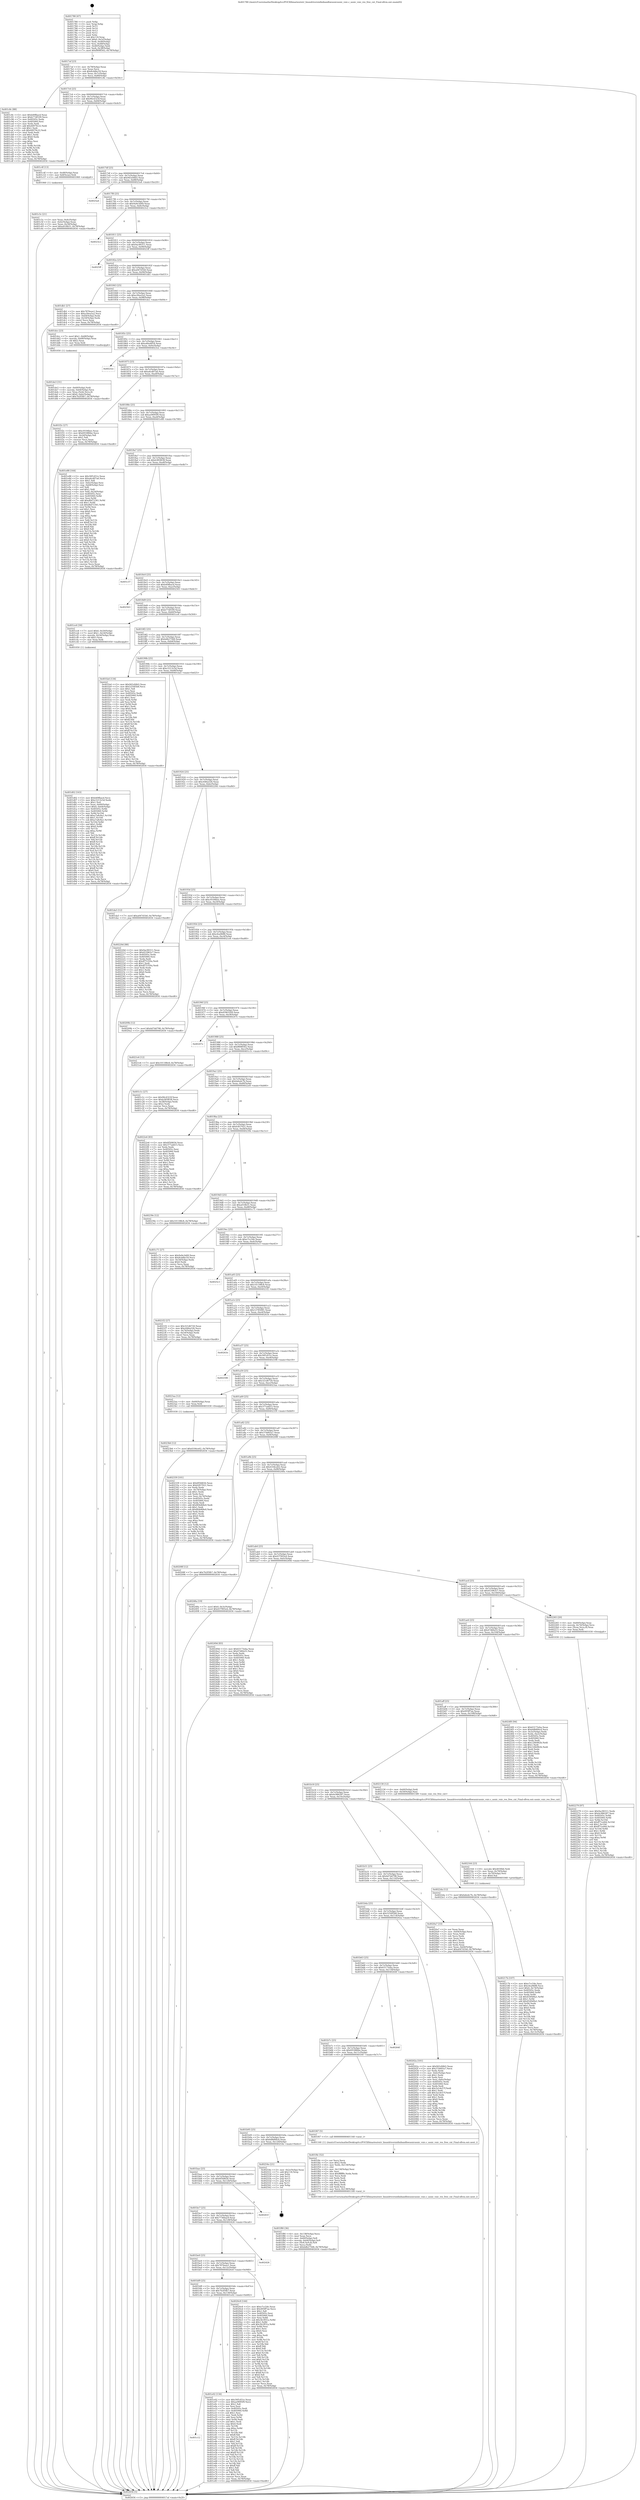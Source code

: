 digraph "0x401780" {
  label = "0x401780 (/mnt/c/Users/mathe/Desktop/tcc/POCII/binaries/extr_linuxdriversinfinibandhwusnicusnic_vnic.c_usnic_vnic_res_free_cnt_Final-ollvm.out::main(0))"
  labelloc = "t"
  node[shape=record]

  Entry [label="",width=0.3,height=0.3,shape=circle,fillcolor=black,style=filled]
  "0x4017af" [label="{
     0x4017af [23]\l
     | [instrs]\l
     &nbsp;&nbsp;0x4017af \<+3\>: mov -0x78(%rbp),%eax\l
     &nbsp;&nbsp;0x4017b2 \<+2\>: mov %eax,%ecx\l
     &nbsp;&nbsp;0x4017b4 \<+6\>: sub $0x8cddbc59,%ecx\l
     &nbsp;&nbsp;0x4017ba \<+3\>: mov %eax,-0x7c(%rbp)\l
     &nbsp;&nbsp;0x4017bd \<+3\>: mov %ecx,-0x80(%rbp)\l
     &nbsp;&nbsp;0x4017c0 \<+6\>: je 0000000000401c8c \<main+0x50c\>\l
  }"]
  "0x401c8c" [label="{
     0x401c8c [88]\l
     | [instrs]\l
     &nbsp;&nbsp;0x401c8c \<+5\>: mov $0xb49fbacd,%eax\l
     &nbsp;&nbsp;0x401c91 \<+5\>: mov $0xb77df109,%ecx\l
     &nbsp;&nbsp;0x401c96 \<+7\>: mov 0x40505c,%edx\l
     &nbsp;&nbsp;0x401c9d \<+7\>: mov 0x405060,%esi\l
     &nbsp;&nbsp;0x401ca4 \<+2\>: mov %edx,%edi\l
     &nbsp;&nbsp;0x401ca6 \<+6\>: add $0x44979c22,%edi\l
     &nbsp;&nbsp;0x401cac \<+3\>: sub $0x1,%edi\l
     &nbsp;&nbsp;0x401caf \<+6\>: sub $0x44979c22,%edi\l
     &nbsp;&nbsp;0x401cb5 \<+3\>: imul %edi,%edx\l
     &nbsp;&nbsp;0x401cb8 \<+3\>: and $0x1,%edx\l
     &nbsp;&nbsp;0x401cbb \<+3\>: cmp $0x0,%edx\l
     &nbsp;&nbsp;0x401cbe \<+4\>: sete %r8b\l
     &nbsp;&nbsp;0x401cc2 \<+3\>: cmp $0xa,%esi\l
     &nbsp;&nbsp;0x401cc5 \<+4\>: setl %r9b\l
     &nbsp;&nbsp;0x401cc9 \<+3\>: mov %r8b,%r10b\l
     &nbsp;&nbsp;0x401ccc \<+3\>: and %r9b,%r10b\l
     &nbsp;&nbsp;0x401ccf \<+3\>: xor %r9b,%r8b\l
     &nbsp;&nbsp;0x401cd2 \<+3\>: or %r8b,%r10b\l
     &nbsp;&nbsp;0x401cd5 \<+4\>: test $0x1,%r10b\l
     &nbsp;&nbsp;0x401cd9 \<+3\>: cmovne %ecx,%eax\l
     &nbsp;&nbsp;0x401cdc \<+3\>: mov %eax,-0x78(%rbp)\l
     &nbsp;&nbsp;0x401cdf \<+5\>: jmp 0000000000402656 \<main+0xed6\>\l
  }"]
  "0x4017c6" [label="{
     0x4017c6 [25]\l
     | [instrs]\l
     &nbsp;&nbsp;0x4017c6 \<+5\>: jmp 00000000004017cb \<main+0x4b\>\l
     &nbsp;&nbsp;0x4017cb \<+3\>: mov -0x7c(%rbp),%eax\l
     &nbsp;&nbsp;0x4017ce \<+5\>: sub $0x90c4323f,%eax\l
     &nbsp;&nbsp;0x4017d3 \<+6\>: mov %eax,-0x84(%rbp)\l
     &nbsp;&nbsp;0x4017d9 \<+6\>: je 0000000000401c4f \<main+0x4cf\>\l
  }"]
  Exit [label="",width=0.3,height=0.3,shape=circle,fillcolor=black,style=filled,peripheries=2]
  "0x401c4f" [label="{
     0x401c4f [13]\l
     | [instrs]\l
     &nbsp;&nbsp;0x401c4f \<+4\>: mov -0x48(%rbp),%rax\l
     &nbsp;&nbsp;0x401c53 \<+4\>: mov 0x8(%rax),%rdi\l
     &nbsp;&nbsp;0x401c57 \<+5\>: call 0000000000401060 \<atoi@plt\>\l
     | [calls]\l
     &nbsp;&nbsp;0x401060 \{1\} (unknown)\l
  }"]
  "0x4017df" [label="{
     0x4017df [25]\l
     | [instrs]\l
     &nbsp;&nbsp;0x4017df \<+5\>: jmp 00000000004017e4 \<main+0x64\>\l
     &nbsp;&nbsp;0x4017e4 \<+3\>: mov -0x7c(%rbp),%eax\l
     &nbsp;&nbsp;0x4017e7 \<+5\>: sub $0x943c84b5,%eax\l
     &nbsp;&nbsp;0x4017ec \<+6\>: mov %eax,-0x88(%rbp)\l
     &nbsp;&nbsp;0x4017f2 \<+6\>: je 00000000004025a4 \<main+0xe24\>\l
  }"]
  "0x4023b6" [label="{
     0x4023b6 [12]\l
     | [instrs]\l
     &nbsp;&nbsp;0x4023b6 \<+7\>: movl $0x4104ce62,-0x78(%rbp)\l
     &nbsp;&nbsp;0x4023bd \<+5\>: jmp 0000000000402656 \<main+0xed6\>\l
  }"]
  "0x4025a4" [label="{
     0x4025a4\l
  }", style=dashed]
  "0x4017f8" [label="{
     0x4017f8 [25]\l
     | [instrs]\l
     &nbsp;&nbsp;0x4017f8 \<+5\>: jmp 00000000004017fd \<main+0x7d\>\l
     &nbsp;&nbsp;0x4017fd \<+3\>: mov -0x7c(%rbp),%eax\l
     &nbsp;&nbsp;0x401800 \<+5\>: sub $0x9a9e3d49,%eax\l
     &nbsp;&nbsp;0x401805 \<+6\>: mov %eax,-0x8c(%rbp)\l
     &nbsp;&nbsp;0x40180b \<+6\>: je 00000000004023c2 \<main+0xc42\>\l
  }"]
  "0x402279" [label="{
     0x402279 [97]\l
     | [instrs]\l
     &nbsp;&nbsp;0x402279 \<+5\>: mov $0x9ac90311,%edx\l
     &nbsp;&nbsp;0x40227e \<+5\>: mov $0x4c986287,%esi\l
     &nbsp;&nbsp;0x402283 \<+8\>: mov 0x40505c,%r8d\l
     &nbsp;&nbsp;0x40228b \<+8\>: mov 0x405060,%r9d\l
     &nbsp;&nbsp;0x402293 \<+3\>: mov %r8d,%r10d\l
     &nbsp;&nbsp;0x402296 \<+7\>: add $0xff71ed44,%r10d\l
     &nbsp;&nbsp;0x40229d \<+4\>: sub $0x1,%r10d\l
     &nbsp;&nbsp;0x4022a1 \<+7\>: sub $0xff71ed44,%r10d\l
     &nbsp;&nbsp;0x4022a8 \<+4\>: imul %r10d,%r8d\l
     &nbsp;&nbsp;0x4022ac \<+4\>: and $0x1,%r8d\l
     &nbsp;&nbsp;0x4022b0 \<+4\>: cmp $0x0,%r8d\l
     &nbsp;&nbsp;0x4022b4 \<+4\>: sete %r11b\l
     &nbsp;&nbsp;0x4022b8 \<+4\>: cmp $0xa,%r9d\l
     &nbsp;&nbsp;0x4022bc \<+3\>: setl %bl\l
     &nbsp;&nbsp;0x4022bf \<+3\>: mov %r11b,%r14b\l
     &nbsp;&nbsp;0x4022c2 \<+3\>: and %bl,%r14b\l
     &nbsp;&nbsp;0x4022c5 \<+3\>: xor %bl,%r11b\l
     &nbsp;&nbsp;0x4022c8 \<+3\>: or %r11b,%r14b\l
     &nbsp;&nbsp;0x4022cb \<+4\>: test $0x1,%r14b\l
     &nbsp;&nbsp;0x4022cf \<+3\>: cmovne %esi,%edx\l
     &nbsp;&nbsp;0x4022d2 \<+3\>: mov %edx,-0x78(%rbp)\l
     &nbsp;&nbsp;0x4022d5 \<+5\>: jmp 0000000000402656 \<main+0xed6\>\l
  }"]
  "0x4023c2" [label="{
     0x4023c2\l
  }", style=dashed]
  "0x401811" [label="{
     0x401811 [25]\l
     | [instrs]\l
     &nbsp;&nbsp;0x401811 \<+5\>: jmp 0000000000401816 \<main+0x96\>\l
     &nbsp;&nbsp;0x401816 \<+3\>: mov -0x7c(%rbp),%eax\l
     &nbsp;&nbsp;0x401819 \<+5\>: sub $0x9ac90311,%eax\l
     &nbsp;&nbsp;0x40181e \<+6\>: mov %eax,-0x90(%rbp)\l
     &nbsp;&nbsp;0x401824 \<+6\>: je 00000000004025ff \<main+0xe7f\>\l
  }"]
  "0x40217b" [label="{
     0x40217b [107]\l
     | [instrs]\l
     &nbsp;&nbsp;0x40217b \<+5\>: mov $0xe7cc54e,%esi\l
     &nbsp;&nbsp;0x402180 \<+5\>: mov $0xcfea9688,%ecx\l
     &nbsp;&nbsp;0x402185 \<+7\>: movl $0x0,-0x74(%rbp)\l
     &nbsp;&nbsp;0x40218c \<+7\>: mov 0x40505c,%edx\l
     &nbsp;&nbsp;0x402193 \<+8\>: mov 0x405060,%r8d\l
     &nbsp;&nbsp;0x40219b \<+3\>: mov %edx,%r9d\l
     &nbsp;&nbsp;0x40219e \<+7\>: sub $0x4549d9a1,%r9d\l
     &nbsp;&nbsp;0x4021a5 \<+4\>: sub $0x1,%r9d\l
     &nbsp;&nbsp;0x4021a9 \<+7\>: add $0x4549d9a1,%r9d\l
     &nbsp;&nbsp;0x4021b0 \<+4\>: imul %r9d,%edx\l
     &nbsp;&nbsp;0x4021b4 \<+3\>: and $0x1,%edx\l
     &nbsp;&nbsp;0x4021b7 \<+3\>: cmp $0x0,%edx\l
     &nbsp;&nbsp;0x4021ba \<+4\>: sete %r10b\l
     &nbsp;&nbsp;0x4021be \<+4\>: cmp $0xa,%r8d\l
     &nbsp;&nbsp;0x4021c2 \<+4\>: setl %r11b\l
     &nbsp;&nbsp;0x4021c6 \<+3\>: mov %r10b,%bl\l
     &nbsp;&nbsp;0x4021c9 \<+3\>: and %r11b,%bl\l
     &nbsp;&nbsp;0x4021cc \<+3\>: xor %r11b,%r10b\l
     &nbsp;&nbsp;0x4021cf \<+3\>: or %r10b,%bl\l
     &nbsp;&nbsp;0x4021d2 \<+3\>: test $0x1,%bl\l
     &nbsp;&nbsp;0x4021d5 \<+3\>: cmovne %ecx,%esi\l
     &nbsp;&nbsp;0x4021d8 \<+3\>: mov %esi,-0x78(%rbp)\l
     &nbsp;&nbsp;0x4021db \<+6\>: mov %eax,-0x13c(%rbp)\l
     &nbsp;&nbsp;0x4021e1 \<+5\>: jmp 0000000000402656 \<main+0xed6\>\l
  }"]
  "0x4025ff" [label="{
     0x4025ff\l
  }", style=dashed]
  "0x40182a" [label="{
     0x40182a [25]\l
     | [instrs]\l
     &nbsp;&nbsp;0x40182a \<+5\>: jmp 000000000040182f \<main+0xaf\>\l
     &nbsp;&nbsp;0x40182f \<+3\>: mov -0x7c(%rbp),%eax\l
     &nbsp;&nbsp;0x401832 \<+5\>: sub $0xa047d1b0,%eax\l
     &nbsp;&nbsp;0x401837 \<+6\>: mov %eax,-0x94(%rbp)\l
     &nbsp;&nbsp;0x40183d \<+6\>: je 0000000000401db1 \<main+0x631\>\l
  }"]
  "0x402164" [label="{
     0x402164 [23]\l
     | [instrs]\l
     &nbsp;&nbsp;0x402164 \<+10\>: movabs $0x4030b6,%rdi\l
     &nbsp;&nbsp;0x40216e \<+3\>: mov %eax,-0x70(%rbp)\l
     &nbsp;&nbsp;0x402171 \<+3\>: mov -0x70(%rbp),%esi\l
     &nbsp;&nbsp;0x402174 \<+2\>: mov $0x0,%al\l
     &nbsp;&nbsp;0x402176 \<+5\>: call 0000000000401040 \<printf@plt\>\l
     | [calls]\l
     &nbsp;&nbsp;0x401040 \{1\} (unknown)\l
  }"]
  "0x401db1" [label="{
     0x401db1 [27]\l
     | [instrs]\l
     &nbsp;&nbsp;0x401db1 \<+5\>: mov $0x7876eee1,%eax\l
     &nbsp;&nbsp;0x401db6 \<+5\>: mov $0xa30ea5a2,%ecx\l
     &nbsp;&nbsp;0x401dbb \<+3\>: mov -0x64(%rbp),%edx\l
     &nbsp;&nbsp;0x401dbe \<+3\>: cmp -0x54(%rbp),%edx\l
     &nbsp;&nbsp;0x401dc1 \<+3\>: cmovl %ecx,%eax\l
     &nbsp;&nbsp;0x401dc4 \<+3\>: mov %eax,-0x78(%rbp)\l
     &nbsp;&nbsp;0x401dc7 \<+5\>: jmp 0000000000402656 \<main+0xed6\>\l
  }"]
  "0x401843" [label="{
     0x401843 [25]\l
     | [instrs]\l
     &nbsp;&nbsp;0x401843 \<+5\>: jmp 0000000000401848 \<main+0xc8\>\l
     &nbsp;&nbsp;0x401848 \<+3\>: mov -0x7c(%rbp),%eax\l
     &nbsp;&nbsp;0x40184b \<+5\>: sub $0xa30ea5a2,%eax\l
     &nbsp;&nbsp;0x401850 \<+6\>: mov %eax,-0x98(%rbp)\l
     &nbsp;&nbsp;0x401856 \<+6\>: je 0000000000401dcc \<main+0x64c\>\l
  }"]
  "0x401f80" [label="{
     0x401f80 [36]\l
     | [instrs]\l
     &nbsp;&nbsp;0x401f80 \<+6\>: mov -0x138(%rbp),%ecx\l
     &nbsp;&nbsp;0x401f86 \<+3\>: imul %eax,%ecx\l
     &nbsp;&nbsp;0x401f89 \<+4\>: mov -0x60(%rbp),%r8\l
     &nbsp;&nbsp;0x401f8d \<+4\>: movslq -0x64(%rbp),%r9\l
     &nbsp;&nbsp;0x401f91 \<+4\>: mov (%r8,%r9,8),%r8\l
     &nbsp;&nbsp;0x401f95 \<+3\>: mov %ecx,(%r8)\l
     &nbsp;&nbsp;0x401f98 \<+7\>: movl $0xbdb27568,-0x78(%rbp)\l
     &nbsp;&nbsp;0x401f9f \<+5\>: jmp 0000000000402656 \<main+0xed6\>\l
  }"]
  "0x401dcc" [label="{
     0x401dcc [23]\l
     | [instrs]\l
     &nbsp;&nbsp;0x401dcc \<+7\>: movl $0x1,-0x68(%rbp)\l
     &nbsp;&nbsp;0x401dd3 \<+4\>: movslq -0x68(%rbp),%rax\l
     &nbsp;&nbsp;0x401dd7 \<+4\>: shl $0x2,%rax\l
     &nbsp;&nbsp;0x401ddb \<+3\>: mov %rax,%rdi\l
     &nbsp;&nbsp;0x401dde \<+5\>: call 0000000000401050 \<malloc@plt\>\l
     | [calls]\l
     &nbsp;&nbsp;0x401050 \{1\} (unknown)\l
  }"]
  "0x40185c" [label="{
     0x40185c [25]\l
     | [instrs]\l
     &nbsp;&nbsp;0x40185c \<+5\>: jmp 0000000000401861 \<main+0xe1\>\l
     &nbsp;&nbsp;0x401861 \<+3\>: mov -0x7c(%rbp),%eax\l
     &nbsp;&nbsp;0x401864 \<+5\>: sub $0xa46ed054,%eax\l
     &nbsp;&nbsp;0x401869 \<+6\>: mov %eax,-0x9c(%rbp)\l
     &nbsp;&nbsp;0x40186f \<+6\>: je 00000000004023ce \<main+0xc4e\>\l
  }"]
  "0x401f4c" [label="{
     0x401f4c [52]\l
     | [instrs]\l
     &nbsp;&nbsp;0x401f4c \<+2\>: xor %ecx,%ecx\l
     &nbsp;&nbsp;0x401f4e \<+5\>: mov $0x2,%edx\l
     &nbsp;&nbsp;0x401f53 \<+6\>: mov %edx,-0x134(%rbp)\l
     &nbsp;&nbsp;0x401f59 \<+1\>: cltd\l
     &nbsp;&nbsp;0x401f5a \<+6\>: mov -0x134(%rbp),%esi\l
     &nbsp;&nbsp;0x401f60 \<+2\>: idiv %esi\l
     &nbsp;&nbsp;0x401f62 \<+6\>: imul $0xfffffffe,%edx,%edx\l
     &nbsp;&nbsp;0x401f68 \<+2\>: mov %ecx,%edi\l
     &nbsp;&nbsp;0x401f6a \<+2\>: sub %edx,%edi\l
     &nbsp;&nbsp;0x401f6c \<+2\>: mov %ecx,%edx\l
     &nbsp;&nbsp;0x401f6e \<+3\>: sub $0x1,%edx\l
     &nbsp;&nbsp;0x401f71 \<+2\>: add %edx,%edi\l
     &nbsp;&nbsp;0x401f73 \<+2\>: sub %edi,%ecx\l
     &nbsp;&nbsp;0x401f75 \<+6\>: mov %ecx,-0x138(%rbp)\l
     &nbsp;&nbsp;0x401f7b \<+5\>: call 0000000000401160 \<next_i\>\l
     | [calls]\l
     &nbsp;&nbsp;0x401160 \{1\} (/mnt/c/Users/mathe/Desktop/tcc/POCII/binaries/extr_linuxdriversinfinibandhwusnicusnic_vnic.c_usnic_vnic_res_free_cnt_Final-ollvm.out::next_i)\l
  }"]
  "0x4023ce" [label="{
     0x4023ce\l
  }", style=dashed]
  "0x401875" [label="{
     0x401875 [25]\l
     | [instrs]\l
     &nbsp;&nbsp;0x401875 \<+5\>: jmp 000000000040187a \<main+0xfa\>\l
     &nbsp;&nbsp;0x40187a \<+3\>: mov -0x7c(%rbp),%eax\l
     &nbsp;&nbsp;0x40187d \<+5\>: sub $0xa6cd07a6,%eax\l
     &nbsp;&nbsp;0x401882 \<+6\>: mov %eax,-0xa0(%rbp)\l
     &nbsp;&nbsp;0x401888 \<+6\>: je 0000000000401f2c \<main+0x7ac\>\l
  }"]
  "0x401c12" [label="{
     0x401c12\l
  }", style=dashed]
  "0x401f2c" [label="{
     0x401f2c [27]\l
     | [instrs]\l
     &nbsp;&nbsp;0x401f2c \<+5\>: mov $0xc9104bee,%eax\l
     &nbsp;&nbsp;0x401f31 \<+5\>: mov $0x691886be,%ecx\l
     &nbsp;&nbsp;0x401f36 \<+3\>: mov -0x2d(%rbp),%dl\l
     &nbsp;&nbsp;0x401f39 \<+3\>: test $0x1,%dl\l
     &nbsp;&nbsp;0x401f3c \<+3\>: cmovne %ecx,%eax\l
     &nbsp;&nbsp;0x401f3f \<+3\>: mov %eax,-0x78(%rbp)\l
     &nbsp;&nbsp;0x401f42 \<+5\>: jmp 0000000000402656 \<main+0xed6\>\l
  }"]
  "0x40188e" [label="{
     0x40188e [25]\l
     | [instrs]\l
     &nbsp;&nbsp;0x40188e \<+5\>: jmp 0000000000401893 \<main+0x113\>\l
     &nbsp;&nbsp;0x401893 \<+3\>: mov -0x7c(%rbp),%eax\l
     &nbsp;&nbsp;0x401896 \<+5\>: sub $0xae9095f9,%eax\l
     &nbsp;&nbsp;0x40189b \<+6\>: mov %eax,-0xa4(%rbp)\l
     &nbsp;&nbsp;0x4018a1 \<+6\>: je 0000000000401e88 \<main+0x708\>\l
  }"]
  "0x401e02" [label="{
     0x401e02 [134]\l
     | [instrs]\l
     &nbsp;&nbsp;0x401e02 \<+5\>: mov $0x30f1d51e,%eax\l
     &nbsp;&nbsp;0x401e07 \<+5\>: mov $0xae9095f9,%ecx\l
     &nbsp;&nbsp;0x401e0c \<+2\>: mov $0x1,%dl\l
     &nbsp;&nbsp;0x401e0e \<+2\>: xor %esi,%esi\l
     &nbsp;&nbsp;0x401e10 \<+7\>: mov 0x40505c,%edi\l
     &nbsp;&nbsp;0x401e17 \<+8\>: mov 0x405060,%r8d\l
     &nbsp;&nbsp;0x401e1f \<+3\>: sub $0x1,%esi\l
     &nbsp;&nbsp;0x401e22 \<+3\>: mov %edi,%r9d\l
     &nbsp;&nbsp;0x401e25 \<+3\>: add %esi,%r9d\l
     &nbsp;&nbsp;0x401e28 \<+4\>: imul %r9d,%edi\l
     &nbsp;&nbsp;0x401e2c \<+3\>: and $0x1,%edi\l
     &nbsp;&nbsp;0x401e2f \<+3\>: cmp $0x0,%edi\l
     &nbsp;&nbsp;0x401e32 \<+4\>: sete %r10b\l
     &nbsp;&nbsp;0x401e36 \<+4\>: cmp $0xa,%r8d\l
     &nbsp;&nbsp;0x401e3a \<+4\>: setl %r11b\l
     &nbsp;&nbsp;0x401e3e \<+3\>: mov %r10b,%bl\l
     &nbsp;&nbsp;0x401e41 \<+3\>: xor $0xff,%bl\l
     &nbsp;&nbsp;0x401e44 \<+3\>: mov %r11b,%r14b\l
     &nbsp;&nbsp;0x401e47 \<+4\>: xor $0xff,%r14b\l
     &nbsp;&nbsp;0x401e4b \<+3\>: xor $0x1,%dl\l
     &nbsp;&nbsp;0x401e4e \<+3\>: mov %bl,%r15b\l
     &nbsp;&nbsp;0x401e51 \<+4\>: and $0xff,%r15b\l
     &nbsp;&nbsp;0x401e55 \<+3\>: and %dl,%r10b\l
     &nbsp;&nbsp;0x401e58 \<+3\>: mov %r14b,%r12b\l
     &nbsp;&nbsp;0x401e5b \<+4\>: and $0xff,%r12b\l
     &nbsp;&nbsp;0x401e5f \<+3\>: and %dl,%r11b\l
     &nbsp;&nbsp;0x401e62 \<+3\>: or %r10b,%r15b\l
     &nbsp;&nbsp;0x401e65 \<+3\>: or %r11b,%r12b\l
     &nbsp;&nbsp;0x401e68 \<+3\>: xor %r12b,%r15b\l
     &nbsp;&nbsp;0x401e6b \<+3\>: or %r14b,%bl\l
     &nbsp;&nbsp;0x401e6e \<+3\>: xor $0xff,%bl\l
     &nbsp;&nbsp;0x401e71 \<+3\>: or $0x1,%dl\l
     &nbsp;&nbsp;0x401e74 \<+2\>: and %dl,%bl\l
     &nbsp;&nbsp;0x401e76 \<+3\>: or %bl,%r15b\l
     &nbsp;&nbsp;0x401e79 \<+4\>: test $0x1,%r15b\l
     &nbsp;&nbsp;0x401e7d \<+3\>: cmovne %ecx,%eax\l
     &nbsp;&nbsp;0x401e80 \<+3\>: mov %eax,-0x78(%rbp)\l
     &nbsp;&nbsp;0x401e83 \<+5\>: jmp 0000000000402656 \<main+0xed6\>\l
  }"]
  "0x401e88" [label="{
     0x401e88 [164]\l
     | [instrs]\l
     &nbsp;&nbsp;0x401e88 \<+5\>: mov $0x30f1d51e,%eax\l
     &nbsp;&nbsp;0x401e8d \<+5\>: mov $0xa6cd07a6,%ecx\l
     &nbsp;&nbsp;0x401e92 \<+2\>: mov $0x1,%dl\l
     &nbsp;&nbsp;0x401e94 \<+3\>: mov -0x6c(%rbp),%esi\l
     &nbsp;&nbsp;0x401e97 \<+3\>: cmp -0x68(%rbp),%esi\l
     &nbsp;&nbsp;0x401e9a \<+4\>: setl %dil\l
     &nbsp;&nbsp;0x401e9e \<+4\>: and $0x1,%dil\l
     &nbsp;&nbsp;0x401ea2 \<+4\>: mov %dil,-0x2d(%rbp)\l
     &nbsp;&nbsp;0x401ea6 \<+7\>: mov 0x40505c,%esi\l
     &nbsp;&nbsp;0x401ead \<+8\>: mov 0x405060,%r8d\l
     &nbsp;&nbsp;0x401eb5 \<+3\>: mov %esi,%r9d\l
     &nbsp;&nbsp;0x401eb8 \<+7\>: add $0xd6d72361,%r9d\l
     &nbsp;&nbsp;0x401ebf \<+4\>: sub $0x1,%r9d\l
     &nbsp;&nbsp;0x401ec3 \<+7\>: sub $0xd6d72361,%r9d\l
     &nbsp;&nbsp;0x401eca \<+4\>: imul %r9d,%esi\l
     &nbsp;&nbsp;0x401ece \<+3\>: and $0x1,%esi\l
     &nbsp;&nbsp;0x401ed1 \<+3\>: cmp $0x0,%esi\l
     &nbsp;&nbsp;0x401ed4 \<+4\>: sete %dil\l
     &nbsp;&nbsp;0x401ed8 \<+4\>: cmp $0xa,%r8d\l
     &nbsp;&nbsp;0x401edc \<+4\>: setl %r10b\l
     &nbsp;&nbsp;0x401ee0 \<+3\>: mov %dil,%r11b\l
     &nbsp;&nbsp;0x401ee3 \<+4\>: xor $0xff,%r11b\l
     &nbsp;&nbsp;0x401ee7 \<+3\>: mov %r10b,%bl\l
     &nbsp;&nbsp;0x401eea \<+3\>: xor $0xff,%bl\l
     &nbsp;&nbsp;0x401eed \<+3\>: xor $0x0,%dl\l
     &nbsp;&nbsp;0x401ef0 \<+3\>: mov %r11b,%r14b\l
     &nbsp;&nbsp;0x401ef3 \<+4\>: and $0x0,%r14b\l
     &nbsp;&nbsp;0x401ef7 \<+3\>: and %dl,%dil\l
     &nbsp;&nbsp;0x401efa \<+3\>: mov %bl,%r15b\l
     &nbsp;&nbsp;0x401efd \<+4\>: and $0x0,%r15b\l
     &nbsp;&nbsp;0x401f01 \<+3\>: and %dl,%r10b\l
     &nbsp;&nbsp;0x401f04 \<+3\>: or %dil,%r14b\l
     &nbsp;&nbsp;0x401f07 \<+3\>: or %r10b,%r15b\l
     &nbsp;&nbsp;0x401f0a \<+3\>: xor %r15b,%r14b\l
     &nbsp;&nbsp;0x401f0d \<+3\>: or %bl,%r11b\l
     &nbsp;&nbsp;0x401f10 \<+4\>: xor $0xff,%r11b\l
     &nbsp;&nbsp;0x401f14 \<+3\>: or $0x0,%dl\l
     &nbsp;&nbsp;0x401f17 \<+3\>: and %dl,%r11b\l
     &nbsp;&nbsp;0x401f1a \<+3\>: or %r11b,%r14b\l
     &nbsp;&nbsp;0x401f1d \<+4\>: test $0x1,%r14b\l
     &nbsp;&nbsp;0x401f21 \<+3\>: cmovne %ecx,%eax\l
     &nbsp;&nbsp;0x401f24 \<+3\>: mov %eax,-0x78(%rbp)\l
     &nbsp;&nbsp;0x401f27 \<+5\>: jmp 0000000000402656 \<main+0xed6\>\l
  }"]
  "0x4018a7" [label="{
     0x4018a7 [25]\l
     | [instrs]\l
     &nbsp;&nbsp;0x4018a7 \<+5\>: jmp 00000000004018ac \<main+0x12c\>\l
     &nbsp;&nbsp;0x4018ac \<+3\>: mov -0x7c(%rbp),%eax\l
     &nbsp;&nbsp;0x4018af \<+5\>: sub $0xb385f638,%eax\l
     &nbsp;&nbsp;0x4018b4 \<+6\>: mov %eax,-0xa8(%rbp)\l
     &nbsp;&nbsp;0x4018ba \<+6\>: je 0000000000401c37 \<main+0x4b7\>\l
  }"]
  "0x401bf9" [label="{
     0x401bf9 [25]\l
     | [instrs]\l
     &nbsp;&nbsp;0x401bf9 \<+5\>: jmp 0000000000401bfe \<main+0x47e\>\l
     &nbsp;&nbsp;0x401bfe \<+3\>: mov -0x7c(%rbp),%eax\l
     &nbsp;&nbsp;0x401c01 \<+5\>: sub $0x7b2f5fb7,%eax\l
     &nbsp;&nbsp;0x401c06 \<+6\>: mov %eax,-0x130(%rbp)\l
     &nbsp;&nbsp;0x401c0c \<+6\>: je 0000000000401e02 \<main+0x682\>\l
  }"]
  "0x401c37" [label="{
     0x401c37\l
  }", style=dashed]
  "0x4018c0" [label="{
     0x4018c0 [25]\l
     | [instrs]\l
     &nbsp;&nbsp;0x4018c0 \<+5\>: jmp 00000000004018c5 \<main+0x145\>\l
     &nbsp;&nbsp;0x4018c5 \<+3\>: mov -0x7c(%rbp),%eax\l
     &nbsp;&nbsp;0x4018c8 \<+5\>: sub $0xb49fbacd,%eax\l
     &nbsp;&nbsp;0x4018cd \<+6\>: mov %eax,-0xac(%rbp)\l
     &nbsp;&nbsp;0x4018d3 \<+6\>: je 0000000000402563 \<main+0xde3\>\l
  }"]
  "0x4020c8" [label="{
     0x4020c8 [144]\l
     | [instrs]\l
     &nbsp;&nbsp;0x4020c8 \<+5\>: mov $0xe7cc54e,%eax\l
     &nbsp;&nbsp;0x4020cd \<+5\>: mov $0x495ff7ae,%ecx\l
     &nbsp;&nbsp;0x4020d2 \<+2\>: mov $0x1,%dl\l
     &nbsp;&nbsp;0x4020d4 \<+7\>: mov 0x40505c,%esi\l
     &nbsp;&nbsp;0x4020db \<+7\>: mov 0x405060,%edi\l
     &nbsp;&nbsp;0x4020e2 \<+3\>: mov %esi,%r8d\l
     &nbsp;&nbsp;0x4020e5 \<+7\>: sub $0x3b1ff31a,%r8d\l
     &nbsp;&nbsp;0x4020ec \<+4\>: sub $0x1,%r8d\l
     &nbsp;&nbsp;0x4020f0 \<+7\>: add $0x3b1ff31a,%r8d\l
     &nbsp;&nbsp;0x4020f7 \<+4\>: imul %r8d,%esi\l
     &nbsp;&nbsp;0x4020fb \<+3\>: and $0x1,%esi\l
     &nbsp;&nbsp;0x4020fe \<+3\>: cmp $0x0,%esi\l
     &nbsp;&nbsp;0x402101 \<+4\>: sete %r9b\l
     &nbsp;&nbsp;0x402105 \<+3\>: cmp $0xa,%edi\l
     &nbsp;&nbsp;0x402108 \<+4\>: setl %r10b\l
     &nbsp;&nbsp;0x40210c \<+3\>: mov %r9b,%r11b\l
     &nbsp;&nbsp;0x40210f \<+4\>: xor $0xff,%r11b\l
     &nbsp;&nbsp;0x402113 \<+3\>: mov %r10b,%bl\l
     &nbsp;&nbsp;0x402116 \<+3\>: xor $0xff,%bl\l
     &nbsp;&nbsp;0x402119 \<+3\>: xor $0x0,%dl\l
     &nbsp;&nbsp;0x40211c \<+3\>: mov %r11b,%r14b\l
     &nbsp;&nbsp;0x40211f \<+4\>: and $0x0,%r14b\l
     &nbsp;&nbsp;0x402123 \<+3\>: and %dl,%r9b\l
     &nbsp;&nbsp;0x402126 \<+3\>: mov %bl,%r15b\l
     &nbsp;&nbsp;0x402129 \<+4\>: and $0x0,%r15b\l
     &nbsp;&nbsp;0x40212d \<+3\>: and %dl,%r10b\l
     &nbsp;&nbsp;0x402130 \<+3\>: or %r9b,%r14b\l
     &nbsp;&nbsp;0x402133 \<+3\>: or %r10b,%r15b\l
     &nbsp;&nbsp;0x402136 \<+3\>: xor %r15b,%r14b\l
     &nbsp;&nbsp;0x402139 \<+3\>: or %bl,%r11b\l
     &nbsp;&nbsp;0x40213c \<+4\>: xor $0xff,%r11b\l
     &nbsp;&nbsp;0x402140 \<+3\>: or $0x0,%dl\l
     &nbsp;&nbsp;0x402143 \<+3\>: and %dl,%r11b\l
     &nbsp;&nbsp;0x402146 \<+3\>: or %r11b,%r14b\l
     &nbsp;&nbsp;0x402149 \<+4\>: test $0x1,%r14b\l
     &nbsp;&nbsp;0x40214d \<+3\>: cmovne %ecx,%eax\l
     &nbsp;&nbsp;0x402150 \<+3\>: mov %eax,-0x78(%rbp)\l
     &nbsp;&nbsp;0x402153 \<+5\>: jmp 0000000000402656 \<main+0xed6\>\l
  }"]
  "0x402563" [label="{
     0x402563\l
  }", style=dashed]
  "0x4018d9" [label="{
     0x4018d9 [25]\l
     | [instrs]\l
     &nbsp;&nbsp;0x4018d9 \<+5\>: jmp 00000000004018de \<main+0x15e\>\l
     &nbsp;&nbsp;0x4018de \<+3\>: mov -0x7c(%rbp),%eax\l
     &nbsp;&nbsp;0x4018e1 \<+5\>: sub $0xb77df109,%eax\l
     &nbsp;&nbsp;0x4018e6 \<+6\>: mov %eax,-0xb0(%rbp)\l
     &nbsp;&nbsp;0x4018ec \<+6\>: je 0000000000401ce4 \<main+0x564\>\l
  }"]
  "0x401be0" [label="{
     0x401be0 [25]\l
     | [instrs]\l
     &nbsp;&nbsp;0x401be0 \<+5\>: jmp 0000000000401be5 \<main+0x465\>\l
     &nbsp;&nbsp;0x401be5 \<+3\>: mov -0x7c(%rbp),%eax\l
     &nbsp;&nbsp;0x401be8 \<+5\>: sub $0x7876eee1,%eax\l
     &nbsp;&nbsp;0x401bed \<+6\>: mov %eax,-0x12c(%rbp)\l
     &nbsp;&nbsp;0x401bf3 \<+6\>: je 00000000004020c8 \<main+0x948\>\l
  }"]
  "0x401ce4" [label="{
     0x401ce4 [30]\l
     | [instrs]\l
     &nbsp;&nbsp;0x401ce4 \<+7\>: movl $0x0,-0x50(%rbp)\l
     &nbsp;&nbsp;0x401ceb \<+7\>: movl $0x1,-0x54(%rbp)\l
     &nbsp;&nbsp;0x401cf2 \<+4\>: movslq -0x54(%rbp),%rax\l
     &nbsp;&nbsp;0x401cf6 \<+4\>: shl $0x3,%rax\l
     &nbsp;&nbsp;0x401cfa \<+3\>: mov %rax,%rdi\l
     &nbsp;&nbsp;0x401cfd \<+5\>: call 0000000000401050 \<malloc@plt\>\l
     | [calls]\l
     &nbsp;&nbsp;0x401050 \{1\} (unknown)\l
  }"]
  "0x4018f2" [label="{
     0x4018f2 [25]\l
     | [instrs]\l
     &nbsp;&nbsp;0x4018f2 \<+5\>: jmp 00000000004018f7 \<main+0x177\>\l
     &nbsp;&nbsp;0x4018f7 \<+3\>: mov -0x7c(%rbp),%eax\l
     &nbsp;&nbsp;0x4018fa \<+5\>: sub $0xbdb27568,%eax\l
     &nbsp;&nbsp;0x4018ff \<+6\>: mov %eax,-0xb4(%rbp)\l
     &nbsp;&nbsp;0x401905 \<+6\>: je 0000000000401fa4 \<main+0x824\>\l
  }"]
  "0x402426" [label="{
     0x402426\l
  }", style=dashed]
  "0x401fa4" [label="{
     0x401fa4 [134]\l
     | [instrs]\l
     &nbsp;&nbsp;0x401fa4 \<+5\>: mov $0x943c84b5,%eax\l
     &nbsp;&nbsp;0x401fa9 \<+5\>: mov $0x5250f5b8,%ecx\l
     &nbsp;&nbsp;0x401fae \<+2\>: mov $0x1,%dl\l
     &nbsp;&nbsp;0x401fb0 \<+2\>: xor %esi,%esi\l
     &nbsp;&nbsp;0x401fb2 \<+7\>: mov 0x40505c,%edi\l
     &nbsp;&nbsp;0x401fb9 \<+8\>: mov 0x405060,%r8d\l
     &nbsp;&nbsp;0x401fc1 \<+3\>: sub $0x1,%esi\l
     &nbsp;&nbsp;0x401fc4 \<+3\>: mov %edi,%r9d\l
     &nbsp;&nbsp;0x401fc7 \<+3\>: add %esi,%r9d\l
     &nbsp;&nbsp;0x401fca \<+4\>: imul %r9d,%edi\l
     &nbsp;&nbsp;0x401fce \<+3\>: and $0x1,%edi\l
     &nbsp;&nbsp;0x401fd1 \<+3\>: cmp $0x0,%edi\l
     &nbsp;&nbsp;0x401fd4 \<+4\>: sete %r10b\l
     &nbsp;&nbsp;0x401fd8 \<+4\>: cmp $0xa,%r8d\l
     &nbsp;&nbsp;0x401fdc \<+4\>: setl %r11b\l
     &nbsp;&nbsp;0x401fe0 \<+3\>: mov %r10b,%bl\l
     &nbsp;&nbsp;0x401fe3 \<+3\>: xor $0xff,%bl\l
     &nbsp;&nbsp;0x401fe6 \<+3\>: mov %r11b,%r14b\l
     &nbsp;&nbsp;0x401fe9 \<+4\>: xor $0xff,%r14b\l
     &nbsp;&nbsp;0x401fed \<+3\>: xor $0x1,%dl\l
     &nbsp;&nbsp;0x401ff0 \<+3\>: mov %bl,%r15b\l
     &nbsp;&nbsp;0x401ff3 \<+4\>: and $0xff,%r15b\l
     &nbsp;&nbsp;0x401ff7 \<+3\>: and %dl,%r10b\l
     &nbsp;&nbsp;0x401ffa \<+3\>: mov %r14b,%r12b\l
     &nbsp;&nbsp;0x401ffd \<+4\>: and $0xff,%r12b\l
     &nbsp;&nbsp;0x402001 \<+3\>: and %dl,%r11b\l
     &nbsp;&nbsp;0x402004 \<+3\>: or %r10b,%r15b\l
     &nbsp;&nbsp;0x402007 \<+3\>: or %r11b,%r12b\l
     &nbsp;&nbsp;0x40200a \<+3\>: xor %r12b,%r15b\l
     &nbsp;&nbsp;0x40200d \<+3\>: or %r14b,%bl\l
     &nbsp;&nbsp;0x402010 \<+3\>: xor $0xff,%bl\l
     &nbsp;&nbsp;0x402013 \<+3\>: or $0x1,%dl\l
     &nbsp;&nbsp;0x402016 \<+2\>: and %dl,%bl\l
     &nbsp;&nbsp;0x402018 \<+3\>: or %bl,%r15b\l
     &nbsp;&nbsp;0x40201b \<+4\>: test $0x1,%r15b\l
     &nbsp;&nbsp;0x40201f \<+3\>: cmovne %ecx,%eax\l
     &nbsp;&nbsp;0x402022 \<+3\>: mov %eax,-0x78(%rbp)\l
     &nbsp;&nbsp;0x402025 \<+5\>: jmp 0000000000402656 \<main+0xed6\>\l
  }"]
  "0x40190b" [label="{
     0x40190b [25]\l
     | [instrs]\l
     &nbsp;&nbsp;0x40190b \<+5\>: jmp 0000000000401910 \<main+0x190\>\l
     &nbsp;&nbsp;0x401910 \<+3\>: mov -0x7c(%rbp),%eax\l
     &nbsp;&nbsp;0x401913 \<+5\>: sub $0xc5213c5d,%eax\l
     &nbsp;&nbsp;0x401918 \<+6\>: mov %eax,-0xb8(%rbp)\l
     &nbsp;&nbsp;0x40191e \<+6\>: je 0000000000401da5 \<main+0x625\>\l
  }"]
  "0x401bc7" [label="{
     0x401bc7 [25]\l
     | [instrs]\l
     &nbsp;&nbsp;0x401bc7 \<+5\>: jmp 0000000000401bcc \<main+0x44c\>\l
     &nbsp;&nbsp;0x401bcc \<+3\>: mov -0x7c(%rbp),%eax\l
     &nbsp;&nbsp;0x401bcf \<+5\>: sub $0x7736bac9,%eax\l
     &nbsp;&nbsp;0x401bd4 \<+6\>: mov %eax,-0x128(%rbp)\l
     &nbsp;&nbsp;0x401bda \<+6\>: je 0000000000402426 \<main+0xca6\>\l
  }"]
  "0x401da5" [label="{
     0x401da5 [12]\l
     | [instrs]\l
     &nbsp;&nbsp;0x401da5 \<+7\>: movl $0xa047d1b0,-0x78(%rbp)\l
     &nbsp;&nbsp;0x401dac \<+5\>: jmp 0000000000402656 \<main+0xed6\>\l
  }"]
  "0x401924" [label="{
     0x401924 [25]\l
     | [instrs]\l
     &nbsp;&nbsp;0x401924 \<+5\>: jmp 0000000000401929 \<main+0x1a9\>\l
     &nbsp;&nbsp;0x401929 \<+3\>: mov -0x7c(%rbp),%eax\l
     &nbsp;&nbsp;0x40192c \<+5\>: sub $0xc646a526,%eax\l
     &nbsp;&nbsp;0x401931 \<+6\>: mov %eax,-0xbc(%rbp)\l
     &nbsp;&nbsp;0x401937 \<+6\>: je 000000000040220d \<main+0xa8d\>\l
  }"]
  "0x40261f" [label="{
     0x40261f\l
  }", style=dashed]
  "0x40220d" [label="{
     0x40220d [88]\l
     | [instrs]\l
     &nbsp;&nbsp;0x40220d \<+5\>: mov $0x9ac90311,%eax\l
     &nbsp;&nbsp;0x402212 \<+5\>: mov $0x453963c7,%ecx\l
     &nbsp;&nbsp;0x402217 \<+7\>: mov 0x40505c,%edx\l
     &nbsp;&nbsp;0x40221e \<+7\>: mov 0x405060,%esi\l
     &nbsp;&nbsp;0x402225 \<+2\>: mov %edx,%edi\l
     &nbsp;&nbsp;0x402227 \<+6\>: sub $0xdf75350a,%edi\l
     &nbsp;&nbsp;0x40222d \<+3\>: sub $0x1,%edi\l
     &nbsp;&nbsp;0x402230 \<+6\>: add $0xdf75350a,%edi\l
     &nbsp;&nbsp;0x402236 \<+3\>: imul %edi,%edx\l
     &nbsp;&nbsp;0x402239 \<+3\>: and $0x1,%edx\l
     &nbsp;&nbsp;0x40223c \<+3\>: cmp $0x0,%edx\l
     &nbsp;&nbsp;0x40223f \<+4\>: sete %r8b\l
     &nbsp;&nbsp;0x402243 \<+3\>: cmp $0xa,%esi\l
     &nbsp;&nbsp;0x402246 \<+4\>: setl %r9b\l
     &nbsp;&nbsp;0x40224a \<+3\>: mov %r8b,%r10b\l
     &nbsp;&nbsp;0x40224d \<+3\>: and %r9b,%r10b\l
     &nbsp;&nbsp;0x402250 \<+3\>: xor %r9b,%r8b\l
     &nbsp;&nbsp;0x402253 \<+3\>: or %r8b,%r10b\l
     &nbsp;&nbsp;0x402256 \<+4\>: test $0x1,%r10b\l
     &nbsp;&nbsp;0x40225a \<+3\>: cmovne %ecx,%eax\l
     &nbsp;&nbsp;0x40225d \<+3\>: mov %eax,-0x78(%rbp)\l
     &nbsp;&nbsp;0x402260 \<+5\>: jmp 0000000000402656 \<main+0xed6\>\l
  }"]
  "0x40193d" [label="{
     0x40193d [25]\l
     | [instrs]\l
     &nbsp;&nbsp;0x40193d \<+5\>: jmp 0000000000401942 \<main+0x1c2\>\l
     &nbsp;&nbsp;0x401942 \<+3\>: mov -0x7c(%rbp),%eax\l
     &nbsp;&nbsp;0x401945 \<+5\>: sub $0xc9104bee,%eax\l
     &nbsp;&nbsp;0x40194a \<+6\>: mov %eax,-0xc0(%rbp)\l
     &nbsp;&nbsp;0x401950 \<+6\>: je 000000000040209b \<main+0x91b\>\l
  }"]
  "0x401bae" [label="{
     0x401bae [25]\l
     | [instrs]\l
     &nbsp;&nbsp;0x401bae \<+5\>: jmp 0000000000401bb3 \<main+0x433\>\l
     &nbsp;&nbsp;0x401bb3 \<+3\>: mov -0x7c(%rbp),%eax\l
     &nbsp;&nbsp;0x401bb6 \<+5\>: sub $0x6f5fd656,%eax\l
     &nbsp;&nbsp;0x401bbb \<+6\>: mov %eax,-0x124(%rbp)\l
     &nbsp;&nbsp;0x401bc1 \<+6\>: je 000000000040261f \<main+0xe9f\>\l
  }"]
  "0x40209b" [label="{
     0x40209b [12]\l
     | [instrs]\l
     &nbsp;&nbsp;0x40209b \<+7\>: movl $0x4d7dd798,-0x78(%rbp)\l
     &nbsp;&nbsp;0x4020a2 \<+5\>: jmp 0000000000402656 \<main+0xed6\>\l
  }"]
  "0x401956" [label="{
     0x401956 [25]\l
     | [instrs]\l
     &nbsp;&nbsp;0x401956 \<+5\>: jmp 000000000040195b \<main+0x1db\>\l
     &nbsp;&nbsp;0x40195b \<+3\>: mov -0x7c(%rbp),%eax\l
     &nbsp;&nbsp;0x40195e \<+5\>: sub $0xcfea9688,%eax\l
     &nbsp;&nbsp;0x401963 \<+6\>: mov %eax,-0xc4(%rbp)\l
     &nbsp;&nbsp;0x401969 \<+6\>: je 00000000004021e6 \<main+0xa66\>\l
  }"]
  "0x40254e" [label="{
     0x40254e [21]\l
     | [instrs]\l
     &nbsp;&nbsp;0x40254e \<+3\>: mov -0x2c(%rbp),%eax\l
     &nbsp;&nbsp;0x402551 \<+7\>: add $0x118,%rsp\l
     &nbsp;&nbsp;0x402558 \<+1\>: pop %rbx\l
     &nbsp;&nbsp;0x402559 \<+2\>: pop %r12\l
     &nbsp;&nbsp;0x40255b \<+2\>: pop %r13\l
     &nbsp;&nbsp;0x40255d \<+2\>: pop %r14\l
     &nbsp;&nbsp;0x40255f \<+2\>: pop %r15\l
     &nbsp;&nbsp;0x402561 \<+1\>: pop %rbp\l
     &nbsp;&nbsp;0x402562 \<+1\>: ret\l
  }"]
  "0x4021e6" [label="{
     0x4021e6 [12]\l
     | [instrs]\l
     &nbsp;&nbsp;0x4021e6 \<+7\>: movl $0x101188c8,-0x78(%rbp)\l
     &nbsp;&nbsp;0x4021ed \<+5\>: jmp 0000000000402656 \<main+0xed6\>\l
  }"]
  "0x40196f" [label="{
     0x40196f [25]\l
     | [instrs]\l
     &nbsp;&nbsp;0x40196f \<+5\>: jmp 0000000000401974 \<main+0x1f4\>\l
     &nbsp;&nbsp;0x401974 \<+3\>: mov -0x7c(%rbp),%eax\l
     &nbsp;&nbsp;0x401977 \<+5\>: sub $0xd5963209,%eax\l
     &nbsp;&nbsp;0x40197c \<+6\>: mov %eax,-0xc8(%rbp)\l
     &nbsp;&nbsp;0x401982 \<+6\>: je 000000000040247e \<main+0xcfe\>\l
  }"]
  "0x401b95" [label="{
     0x401b95 [25]\l
     | [instrs]\l
     &nbsp;&nbsp;0x401b95 \<+5\>: jmp 0000000000401b9a \<main+0x41a\>\l
     &nbsp;&nbsp;0x401b9a \<+3\>: mov -0x7c(%rbp),%eax\l
     &nbsp;&nbsp;0x401b9d \<+5\>: sub $0x6d8d00c4,%eax\l
     &nbsp;&nbsp;0x401ba2 \<+6\>: mov %eax,-0x120(%rbp)\l
     &nbsp;&nbsp;0x401ba8 \<+6\>: je 000000000040254e \<main+0xdce\>\l
  }"]
  "0x40247e" [label="{
     0x40247e\l
  }", style=dashed]
  "0x401988" [label="{
     0x401988 [25]\l
     | [instrs]\l
     &nbsp;&nbsp;0x401988 \<+5\>: jmp 000000000040198d \<main+0x20d\>\l
     &nbsp;&nbsp;0x40198d \<+3\>: mov -0x7c(%rbp),%eax\l
     &nbsp;&nbsp;0x401990 \<+5\>: sub $0xf808f562,%eax\l
     &nbsp;&nbsp;0x401995 \<+6\>: mov %eax,-0xcc(%rbp)\l
     &nbsp;&nbsp;0x40199b \<+6\>: je 0000000000401c1c \<main+0x49c\>\l
  }"]
  "0x401f47" [label="{
     0x401f47 [5]\l
     | [instrs]\l
     &nbsp;&nbsp;0x401f47 \<+5\>: call 0000000000401160 \<next_i\>\l
     | [calls]\l
     &nbsp;&nbsp;0x401160 \{1\} (/mnt/c/Users/mathe/Desktop/tcc/POCII/binaries/extr_linuxdriversinfinibandhwusnicusnic_vnic.c_usnic_vnic_res_free_cnt_Final-ollvm.out::next_i)\l
  }"]
  "0x401c1c" [label="{
     0x401c1c [27]\l
     | [instrs]\l
     &nbsp;&nbsp;0x401c1c \<+5\>: mov $0x90c4323f,%eax\l
     &nbsp;&nbsp;0x401c21 \<+5\>: mov $0xb385f638,%ecx\l
     &nbsp;&nbsp;0x401c26 \<+3\>: mov -0x38(%rbp),%edx\l
     &nbsp;&nbsp;0x401c29 \<+3\>: cmp $0x2,%edx\l
     &nbsp;&nbsp;0x401c2c \<+3\>: cmovne %ecx,%eax\l
     &nbsp;&nbsp;0x401c2f \<+3\>: mov %eax,-0x78(%rbp)\l
     &nbsp;&nbsp;0x401c32 \<+5\>: jmp 0000000000402656 \<main+0xed6\>\l
  }"]
  "0x4019a1" [label="{
     0x4019a1 [25]\l
     | [instrs]\l
     &nbsp;&nbsp;0x4019a1 \<+5\>: jmp 00000000004019a6 \<main+0x226\>\l
     &nbsp;&nbsp;0x4019a6 \<+3\>: mov -0x7c(%rbp),%eax\l
     &nbsp;&nbsp;0x4019a9 \<+5\>: sub $0xfa6edc7b,%eax\l
     &nbsp;&nbsp;0x4019ae \<+6\>: mov %eax,-0xd0(%rbp)\l
     &nbsp;&nbsp;0x4019b4 \<+6\>: je 00000000004022e6 \<main+0xb66\>\l
  }"]
  "0x402656" [label="{
     0x402656 [5]\l
     | [instrs]\l
     &nbsp;&nbsp;0x402656 \<+5\>: jmp 00000000004017af \<main+0x2f\>\l
  }"]
  "0x401780" [label="{
     0x401780 [47]\l
     | [instrs]\l
     &nbsp;&nbsp;0x401780 \<+1\>: push %rbp\l
     &nbsp;&nbsp;0x401781 \<+3\>: mov %rsp,%rbp\l
     &nbsp;&nbsp;0x401784 \<+2\>: push %r15\l
     &nbsp;&nbsp;0x401786 \<+2\>: push %r14\l
     &nbsp;&nbsp;0x401788 \<+2\>: push %r13\l
     &nbsp;&nbsp;0x40178a \<+2\>: push %r12\l
     &nbsp;&nbsp;0x40178c \<+1\>: push %rbx\l
     &nbsp;&nbsp;0x40178d \<+7\>: sub $0x118,%rsp\l
     &nbsp;&nbsp;0x401794 \<+7\>: movl $0x0,-0x3c(%rbp)\l
     &nbsp;&nbsp;0x40179b \<+3\>: mov %edi,-0x40(%rbp)\l
     &nbsp;&nbsp;0x40179e \<+4\>: mov %rsi,-0x48(%rbp)\l
     &nbsp;&nbsp;0x4017a2 \<+3\>: mov -0x40(%rbp),%edi\l
     &nbsp;&nbsp;0x4017a5 \<+3\>: mov %edi,-0x38(%rbp)\l
     &nbsp;&nbsp;0x4017a8 \<+7\>: movl $0xf808f562,-0x78(%rbp)\l
  }"]
  "0x401c5c" [label="{
     0x401c5c [21]\l
     | [instrs]\l
     &nbsp;&nbsp;0x401c5c \<+3\>: mov %eax,-0x4c(%rbp)\l
     &nbsp;&nbsp;0x401c5f \<+3\>: mov -0x4c(%rbp),%eax\l
     &nbsp;&nbsp;0x401c62 \<+3\>: mov %eax,-0x34(%rbp)\l
     &nbsp;&nbsp;0x401c65 \<+7\>: movl $0xa018b51,-0x78(%rbp)\l
     &nbsp;&nbsp;0x401c6c \<+5\>: jmp 0000000000402656 \<main+0xed6\>\l
  }"]
  "0x401b7c" [label="{
     0x401b7c [25]\l
     | [instrs]\l
     &nbsp;&nbsp;0x401b7c \<+5\>: jmp 0000000000401b81 \<main+0x401\>\l
     &nbsp;&nbsp;0x401b81 \<+3\>: mov -0x7c(%rbp),%eax\l
     &nbsp;&nbsp;0x401b84 \<+5\>: sub $0x691886be,%eax\l
     &nbsp;&nbsp;0x401b89 \<+6\>: mov %eax,-0x11c(%rbp)\l
     &nbsp;&nbsp;0x401b8f \<+6\>: je 0000000000401f47 \<main+0x7c7\>\l
  }"]
  "0x4022e6" [label="{
     0x4022e6 [83]\l
     | [instrs]\l
     &nbsp;&nbsp;0x4022e6 \<+5\>: mov $0x6f5fd656,%eax\l
     &nbsp;&nbsp;0x4022eb \<+5\>: mov $0x377add15,%ecx\l
     &nbsp;&nbsp;0x4022f0 \<+2\>: xor %edx,%edx\l
     &nbsp;&nbsp;0x4022f2 \<+7\>: mov 0x40505c,%esi\l
     &nbsp;&nbsp;0x4022f9 \<+7\>: mov 0x405060,%edi\l
     &nbsp;&nbsp;0x402300 \<+3\>: sub $0x1,%edx\l
     &nbsp;&nbsp;0x402303 \<+3\>: mov %esi,%r8d\l
     &nbsp;&nbsp;0x402306 \<+3\>: add %edx,%r8d\l
     &nbsp;&nbsp;0x402309 \<+4\>: imul %r8d,%esi\l
     &nbsp;&nbsp;0x40230d \<+3\>: and $0x1,%esi\l
     &nbsp;&nbsp;0x402310 \<+3\>: cmp $0x0,%esi\l
     &nbsp;&nbsp;0x402313 \<+4\>: sete %r9b\l
     &nbsp;&nbsp;0x402317 \<+3\>: cmp $0xa,%edi\l
     &nbsp;&nbsp;0x40231a \<+4\>: setl %r10b\l
     &nbsp;&nbsp;0x40231e \<+3\>: mov %r9b,%r11b\l
     &nbsp;&nbsp;0x402321 \<+3\>: and %r10b,%r11b\l
     &nbsp;&nbsp;0x402324 \<+3\>: xor %r10b,%r9b\l
     &nbsp;&nbsp;0x402327 \<+3\>: or %r9b,%r11b\l
     &nbsp;&nbsp;0x40232a \<+4\>: test $0x1,%r11b\l
     &nbsp;&nbsp;0x40232e \<+3\>: cmovne %ecx,%eax\l
     &nbsp;&nbsp;0x402331 \<+3\>: mov %eax,-0x78(%rbp)\l
     &nbsp;&nbsp;0x402334 \<+5\>: jmp 0000000000402656 \<main+0xed6\>\l
  }"]
  "0x4019ba" [label="{
     0x4019ba [25]\l
     | [instrs]\l
     &nbsp;&nbsp;0x4019ba \<+5\>: jmp 00000000004019bf \<main+0x23f\>\l
     &nbsp;&nbsp;0x4019bf \<+3\>: mov -0x7c(%rbp),%eax\l
     &nbsp;&nbsp;0x4019c2 \<+5\>: sub $0xfc857021,%eax\l
     &nbsp;&nbsp;0x4019c7 \<+6\>: mov %eax,-0xd4(%rbp)\l
     &nbsp;&nbsp;0x4019cd \<+6\>: je 000000000040239e \<main+0xc1e\>\l
  }"]
  "0x40264f" [label="{
     0x40264f\l
  }", style=dashed]
  "0x40239e" [label="{
     0x40239e [12]\l
     | [instrs]\l
     &nbsp;&nbsp;0x40239e \<+7\>: movl $0x101188c8,-0x78(%rbp)\l
     &nbsp;&nbsp;0x4023a5 \<+5\>: jmp 0000000000402656 \<main+0xed6\>\l
  }"]
  "0x4019d3" [label="{
     0x4019d3 [25]\l
     | [instrs]\l
     &nbsp;&nbsp;0x4019d3 \<+5\>: jmp 00000000004019d8 \<main+0x258\>\l
     &nbsp;&nbsp;0x4019d8 \<+3\>: mov -0x7c(%rbp),%eax\l
     &nbsp;&nbsp;0x4019db \<+5\>: sub $0xa018b51,%eax\l
     &nbsp;&nbsp;0x4019e0 \<+6\>: mov %eax,-0xd8(%rbp)\l
     &nbsp;&nbsp;0x4019e6 \<+6\>: je 0000000000401c71 \<main+0x4f1\>\l
  }"]
  "0x401b63" [label="{
     0x401b63 [25]\l
     | [instrs]\l
     &nbsp;&nbsp;0x401b63 \<+5\>: jmp 0000000000401b68 \<main+0x3e8\>\l
     &nbsp;&nbsp;0x401b68 \<+3\>: mov -0x7c(%rbp),%eax\l
     &nbsp;&nbsp;0x401b6b \<+5\>: sub $0x63173eba,%eax\l
     &nbsp;&nbsp;0x401b70 \<+6\>: mov %eax,-0x118(%rbp)\l
     &nbsp;&nbsp;0x401b76 \<+6\>: je 000000000040264f \<main+0xecf\>\l
  }"]
  "0x401c71" [label="{
     0x401c71 [27]\l
     | [instrs]\l
     &nbsp;&nbsp;0x401c71 \<+5\>: mov $0x9a9e3d49,%eax\l
     &nbsp;&nbsp;0x401c76 \<+5\>: mov $0x8cddbc59,%ecx\l
     &nbsp;&nbsp;0x401c7b \<+3\>: mov -0x34(%rbp),%edx\l
     &nbsp;&nbsp;0x401c7e \<+3\>: cmp $0x0,%edx\l
     &nbsp;&nbsp;0x401c81 \<+3\>: cmove %ecx,%eax\l
     &nbsp;&nbsp;0x401c84 \<+3\>: mov %eax,-0x78(%rbp)\l
     &nbsp;&nbsp;0x401c87 \<+5\>: jmp 0000000000402656 \<main+0xed6\>\l
  }"]
  "0x4019ec" [label="{
     0x4019ec [25]\l
     | [instrs]\l
     &nbsp;&nbsp;0x4019ec \<+5\>: jmp 00000000004019f1 \<main+0x271\>\l
     &nbsp;&nbsp;0x4019f1 \<+3\>: mov -0x7c(%rbp),%eax\l
     &nbsp;&nbsp;0x4019f4 \<+5\>: sub $0xe7cc54e,%eax\l
     &nbsp;&nbsp;0x4019f9 \<+6\>: mov %eax,-0xdc(%rbp)\l
     &nbsp;&nbsp;0x4019ff \<+6\>: je 00000000004025c3 \<main+0xe43\>\l
  }"]
  "0x401d02" [label="{
     0x401d02 [163]\l
     | [instrs]\l
     &nbsp;&nbsp;0x401d02 \<+5\>: mov $0xb49fbacd,%ecx\l
     &nbsp;&nbsp;0x401d07 \<+5\>: mov $0xc5213c5d,%edx\l
     &nbsp;&nbsp;0x401d0c \<+3\>: mov $0x1,%sil\l
     &nbsp;&nbsp;0x401d0f \<+4\>: mov %rax,-0x60(%rbp)\l
     &nbsp;&nbsp;0x401d13 \<+7\>: movl $0x0,-0x64(%rbp)\l
     &nbsp;&nbsp;0x401d1a \<+8\>: mov 0x40505c,%r8d\l
     &nbsp;&nbsp;0x401d22 \<+8\>: mov 0x405060,%r9d\l
     &nbsp;&nbsp;0x401d2a \<+3\>: mov %r8d,%r10d\l
     &nbsp;&nbsp;0x401d2d \<+7\>: add $0xa7a8c8a1,%r10d\l
     &nbsp;&nbsp;0x401d34 \<+4\>: sub $0x1,%r10d\l
     &nbsp;&nbsp;0x401d38 \<+7\>: sub $0xa7a8c8a1,%r10d\l
     &nbsp;&nbsp;0x401d3f \<+4\>: imul %r10d,%r8d\l
     &nbsp;&nbsp;0x401d43 \<+4\>: and $0x1,%r8d\l
     &nbsp;&nbsp;0x401d47 \<+4\>: cmp $0x0,%r8d\l
     &nbsp;&nbsp;0x401d4b \<+4\>: sete %r11b\l
     &nbsp;&nbsp;0x401d4f \<+4\>: cmp $0xa,%r9d\l
     &nbsp;&nbsp;0x401d53 \<+3\>: setl %bl\l
     &nbsp;&nbsp;0x401d56 \<+3\>: mov %r11b,%r14b\l
     &nbsp;&nbsp;0x401d59 \<+4\>: xor $0xff,%r14b\l
     &nbsp;&nbsp;0x401d5d \<+3\>: mov %bl,%r15b\l
     &nbsp;&nbsp;0x401d60 \<+4\>: xor $0xff,%r15b\l
     &nbsp;&nbsp;0x401d64 \<+4\>: xor $0x0,%sil\l
     &nbsp;&nbsp;0x401d68 \<+3\>: mov %r14b,%r12b\l
     &nbsp;&nbsp;0x401d6b \<+4\>: and $0x0,%r12b\l
     &nbsp;&nbsp;0x401d6f \<+3\>: and %sil,%r11b\l
     &nbsp;&nbsp;0x401d72 \<+3\>: mov %r15b,%r13b\l
     &nbsp;&nbsp;0x401d75 \<+4\>: and $0x0,%r13b\l
     &nbsp;&nbsp;0x401d79 \<+3\>: and %sil,%bl\l
     &nbsp;&nbsp;0x401d7c \<+3\>: or %r11b,%r12b\l
     &nbsp;&nbsp;0x401d7f \<+3\>: or %bl,%r13b\l
     &nbsp;&nbsp;0x401d82 \<+3\>: xor %r13b,%r12b\l
     &nbsp;&nbsp;0x401d85 \<+3\>: or %r15b,%r14b\l
     &nbsp;&nbsp;0x401d88 \<+4\>: xor $0xff,%r14b\l
     &nbsp;&nbsp;0x401d8c \<+4\>: or $0x0,%sil\l
     &nbsp;&nbsp;0x401d90 \<+3\>: and %sil,%r14b\l
     &nbsp;&nbsp;0x401d93 \<+3\>: or %r14b,%r12b\l
     &nbsp;&nbsp;0x401d96 \<+4\>: test $0x1,%r12b\l
     &nbsp;&nbsp;0x401d9a \<+3\>: cmovne %edx,%ecx\l
     &nbsp;&nbsp;0x401d9d \<+3\>: mov %ecx,-0x78(%rbp)\l
     &nbsp;&nbsp;0x401da0 \<+5\>: jmp 0000000000402656 \<main+0xed6\>\l
  }"]
  "0x401de3" [label="{
     0x401de3 [31]\l
     | [instrs]\l
     &nbsp;&nbsp;0x401de3 \<+4\>: mov -0x60(%rbp),%rdi\l
     &nbsp;&nbsp;0x401de7 \<+4\>: movslq -0x64(%rbp),%rcx\l
     &nbsp;&nbsp;0x401deb \<+4\>: mov %rax,(%rdi,%rcx,8)\l
     &nbsp;&nbsp;0x401def \<+7\>: movl $0x0,-0x6c(%rbp)\l
     &nbsp;&nbsp;0x401df6 \<+7\>: movl $0x7b2f5fb7,-0x78(%rbp)\l
     &nbsp;&nbsp;0x401dfd \<+5\>: jmp 0000000000402656 \<main+0xed6\>\l
  }"]
  "0x40202a" [label="{
     0x40202a [101]\l
     | [instrs]\l
     &nbsp;&nbsp;0x40202a \<+5\>: mov $0x943c84b5,%eax\l
     &nbsp;&nbsp;0x40202f \<+5\>: mov $0x37dd05a7,%ecx\l
     &nbsp;&nbsp;0x402034 \<+2\>: xor %edx,%edx\l
     &nbsp;&nbsp;0x402036 \<+3\>: mov -0x6c(%rbp),%esi\l
     &nbsp;&nbsp;0x402039 \<+3\>: sub $0x1,%edx\l
     &nbsp;&nbsp;0x40203c \<+2\>: sub %edx,%esi\l
     &nbsp;&nbsp;0x40203e \<+3\>: mov %esi,-0x6c(%rbp)\l
     &nbsp;&nbsp;0x402041 \<+7\>: mov 0x40505c,%edx\l
     &nbsp;&nbsp;0x402048 \<+7\>: mov 0x405060,%esi\l
     &nbsp;&nbsp;0x40204f \<+2\>: mov %edx,%edi\l
     &nbsp;&nbsp;0x402051 \<+6\>: sub $0x3a1de57f,%edi\l
     &nbsp;&nbsp;0x402057 \<+3\>: sub $0x1,%edi\l
     &nbsp;&nbsp;0x40205a \<+6\>: add $0x3a1de57f,%edi\l
     &nbsp;&nbsp;0x402060 \<+3\>: imul %edi,%edx\l
     &nbsp;&nbsp;0x402063 \<+3\>: and $0x1,%edx\l
     &nbsp;&nbsp;0x402066 \<+3\>: cmp $0x0,%edx\l
     &nbsp;&nbsp;0x402069 \<+4\>: sete %r8b\l
     &nbsp;&nbsp;0x40206d \<+3\>: cmp $0xa,%esi\l
     &nbsp;&nbsp;0x402070 \<+4\>: setl %r9b\l
     &nbsp;&nbsp;0x402074 \<+3\>: mov %r8b,%r10b\l
     &nbsp;&nbsp;0x402077 \<+3\>: and %r9b,%r10b\l
     &nbsp;&nbsp;0x40207a \<+3\>: xor %r9b,%r8b\l
     &nbsp;&nbsp;0x40207d \<+3\>: or %r8b,%r10b\l
     &nbsp;&nbsp;0x402080 \<+4\>: test $0x1,%r10b\l
     &nbsp;&nbsp;0x402084 \<+3\>: cmovne %ecx,%eax\l
     &nbsp;&nbsp;0x402087 \<+3\>: mov %eax,-0x78(%rbp)\l
     &nbsp;&nbsp;0x40208a \<+5\>: jmp 0000000000402656 \<main+0xed6\>\l
  }"]
  "0x4025c3" [label="{
     0x4025c3\l
  }", style=dashed]
  "0x401a05" [label="{
     0x401a05 [25]\l
     | [instrs]\l
     &nbsp;&nbsp;0x401a05 \<+5\>: jmp 0000000000401a0a \<main+0x28a\>\l
     &nbsp;&nbsp;0x401a0a \<+3\>: mov -0x7c(%rbp),%eax\l
     &nbsp;&nbsp;0x401a0d \<+5\>: sub $0x101188c8,%eax\l
     &nbsp;&nbsp;0x401a12 \<+6\>: mov %eax,-0xe0(%rbp)\l
     &nbsp;&nbsp;0x401a18 \<+6\>: je 00000000004021f2 \<main+0xa72\>\l
  }"]
  "0x401b4a" [label="{
     0x401b4a [25]\l
     | [instrs]\l
     &nbsp;&nbsp;0x401b4a \<+5\>: jmp 0000000000401b4f \<main+0x3cf\>\l
     &nbsp;&nbsp;0x401b4f \<+3\>: mov -0x7c(%rbp),%eax\l
     &nbsp;&nbsp;0x401b52 \<+5\>: sub $0x5250f5b8,%eax\l
     &nbsp;&nbsp;0x401b57 \<+6\>: mov %eax,-0x114(%rbp)\l
     &nbsp;&nbsp;0x401b5d \<+6\>: je 000000000040202a \<main+0x8aa\>\l
  }"]
  "0x4021f2" [label="{
     0x4021f2 [27]\l
     | [instrs]\l
     &nbsp;&nbsp;0x4021f2 \<+5\>: mov $0x321d6720,%eax\l
     &nbsp;&nbsp;0x4021f7 \<+5\>: mov $0xc646a526,%ecx\l
     &nbsp;&nbsp;0x4021fc \<+3\>: mov -0x74(%rbp),%edx\l
     &nbsp;&nbsp;0x4021ff \<+3\>: cmp -0x54(%rbp),%edx\l
     &nbsp;&nbsp;0x402202 \<+3\>: cmovl %ecx,%eax\l
     &nbsp;&nbsp;0x402205 \<+3\>: mov %eax,-0x78(%rbp)\l
     &nbsp;&nbsp;0x402208 \<+5\>: jmp 0000000000402656 \<main+0xed6\>\l
  }"]
  "0x401a1e" [label="{
     0x401a1e [25]\l
     | [instrs]\l
     &nbsp;&nbsp;0x401a1e \<+5\>: jmp 0000000000401a23 \<main+0x2a3\>\l
     &nbsp;&nbsp;0x401a23 \<+3\>: mov -0x7c(%rbp),%eax\l
     &nbsp;&nbsp;0x401a26 \<+5\>: sub $0x12785081,%eax\l
     &nbsp;&nbsp;0x401a2b \<+6\>: mov %eax,-0xe4(%rbp)\l
     &nbsp;&nbsp;0x401a31 \<+6\>: je 000000000040263e \<main+0xebe\>\l
  }"]
  "0x4020a7" [label="{
     0x4020a7 [33]\l
     | [instrs]\l
     &nbsp;&nbsp;0x4020a7 \<+2\>: xor %eax,%eax\l
     &nbsp;&nbsp;0x4020a9 \<+3\>: mov -0x64(%rbp),%ecx\l
     &nbsp;&nbsp;0x4020ac \<+2\>: mov %eax,%edx\l
     &nbsp;&nbsp;0x4020ae \<+2\>: sub %ecx,%edx\l
     &nbsp;&nbsp;0x4020b0 \<+2\>: mov %eax,%ecx\l
     &nbsp;&nbsp;0x4020b2 \<+3\>: sub $0x1,%ecx\l
     &nbsp;&nbsp;0x4020b5 \<+2\>: add %ecx,%edx\l
     &nbsp;&nbsp;0x4020b7 \<+2\>: sub %edx,%eax\l
     &nbsp;&nbsp;0x4020b9 \<+3\>: mov %eax,-0x64(%rbp)\l
     &nbsp;&nbsp;0x4020bc \<+7\>: movl $0xa047d1b0,-0x78(%rbp)\l
     &nbsp;&nbsp;0x4020c3 \<+5\>: jmp 0000000000402656 \<main+0xed6\>\l
  }"]
  "0x40263e" [label="{
     0x40263e\l
  }", style=dashed]
  "0x401a37" [label="{
     0x401a37 [25]\l
     | [instrs]\l
     &nbsp;&nbsp;0x401a37 \<+5\>: jmp 0000000000401a3c \<main+0x2bc\>\l
     &nbsp;&nbsp;0x401a3c \<+3\>: mov -0x7c(%rbp),%eax\l
     &nbsp;&nbsp;0x401a3f \<+5\>: sub $0x30f1d51e,%eax\l
     &nbsp;&nbsp;0x401a44 \<+6\>: mov %eax,-0xe8(%rbp)\l
     &nbsp;&nbsp;0x401a4a \<+6\>: je 0000000000402598 \<main+0xe18\>\l
  }"]
  "0x401b31" [label="{
     0x401b31 [25]\l
     | [instrs]\l
     &nbsp;&nbsp;0x401b31 \<+5\>: jmp 0000000000401b36 \<main+0x3b6\>\l
     &nbsp;&nbsp;0x401b36 \<+3\>: mov -0x7c(%rbp),%eax\l
     &nbsp;&nbsp;0x401b39 \<+5\>: sub $0x4d7dd798,%eax\l
     &nbsp;&nbsp;0x401b3e \<+6\>: mov %eax,-0x110(%rbp)\l
     &nbsp;&nbsp;0x401b44 \<+6\>: je 00000000004020a7 \<main+0x927\>\l
  }"]
  "0x402598" [label="{
     0x402598\l
  }", style=dashed]
  "0x401a50" [label="{
     0x401a50 [25]\l
     | [instrs]\l
     &nbsp;&nbsp;0x401a50 \<+5\>: jmp 0000000000401a55 \<main+0x2d5\>\l
     &nbsp;&nbsp;0x401a55 \<+3\>: mov -0x7c(%rbp),%eax\l
     &nbsp;&nbsp;0x401a58 \<+5\>: sub $0x321d6720,%eax\l
     &nbsp;&nbsp;0x401a5d \<+6\>: mov %eax,-0xec(%rbp)\l
     &nbsp;&nbsp;0x401a63 \<+6\>: je 00000000004023aa \<main+0xc2a\>\l
  }"]
  "0x4022da" [label="{
     0x4022da [12]\l
     | [instrs]\l
     &nbsp;&nbsp;0x4022da \<+7\>: movl $0xfa6edc7b,-0x78(%rbp)\l
     &nbsp;&nbsp;0x4022e1 \<+5\>: jmp 0000000000402656 \<main+0xed6\>\l
  }"]
  "0x4023aa" [label="{
     0x4023aa [12]\l
     | [instrs]\l
     &nbsp;&nbsp;0x4023aa \<+4\>: mov -0x60(%rbp),%rax\l
     &nbsp;&nbsp;0x4023ae \<+3\>: mov %rax,%rdi\l
     &nbsp;&nbsp;0x4023b1 \<+5\>: call 0000000000401030 \<free@plt\>\l
     | [calls]\l
     &nbsp;&nbsp;0x401030 \{1\} (unknown)\l
  }"]
  "0x401a69" [label="{
     0x401a69 [25]\l
     | [instrs]\l
     &nbsp;&nbsp;0x401a69 \<+5\>: jmp 0000000000401a6e \<main+0x2ee\>\l
     &nbsp;&nbsp;0x401a6e \<+3\>: mov -0x7c(%rbp),%eax\l
     &nbsp;&nbsp;0x401a71 \<+5\>: sub $0x377add15,%eax\l
     &nbsp;&nbsp;0x401a76 \<+6\>: mov %eax,-0xf0(%rbp)\l
     &nbsp;&nbsp;0x401a7c \<+6\>: je 0000000000402339 \<main+0xbb9\>\l
  }"]
  "0x401b18" [label="{
     0x401b18 [25]\l
     | [instrs]\l
     &nbsp;&nbsp;0x401b18 \<+5\>: jmp 0000000000401b1d \<main+0x39d\>\l
     &nbsp;&nbsp;0x401b1d \<+3\>: mov -0x7c(%rbp),%eax\l
     &nbsp;&nbsp;0x401b20 \<+5\>: sub $0x4c986287,%eax\l
     &nbsp;&nbsp;0x401b25 \<+6\>: mov %eax,-0x10c(%rbp)\l
     &nbsp;&nbsp;0x401b2b \<+6\>: je 00000000004022da \<main+0xb5a\>\l
  }"]
  "0x402339" [label="{
     0x402339 [101]\l
     | [instrs]\l
     &nbsp;&nbsp;0x402339 \<+5\>: mov $0x6f5fd656,%eax\l
     &nbsp;&nbsp;0x40233e \<+5\>: mov $0xfc857021,%ecx\l
     &nbsp;&nbsp;0x402343 \<+2\>: xor %edx,%edx\l
     &nbsp;&nbsp;0x402345 \<+3\>: mov -0x74(%rbp),%esi\l
     &nbsp;&nbsp;0x402348 \<+3\>: sub $0x1,%edx\l
     &nbsp;&nbsp;0x40234b \<+2\>: sub %edx,%esi\l
     &nbsp;&nbsp;0x40234d \<+3\>: mov %esi,-0x74(%rbp)\l
     &nbsp;&nbsp;0x402350 \<+7\>: mov 0x40505c,%edx\l
     &nbsp;&nbsp;0x402357 \<+7\>: mov 0x405060,%esi\l
     &nbsp;&nbsp;0x40235e \<+2\>: mov %edx,%edi\l
     &nbsp;&nbsp;0x402360 \<+6\>: add $0x804d68e0,%edi\l
     &nbsp;&nbsp;0x402366 \<+3\>: sub $0x1,%edi\l
     &nbsp;&nbsp;0x402369 \<+6\>: sub $0x804d68e0,%edi\l
     &nbsp;&nbsp;0x40236f \<+3\>: imul %edi,%edx\l
     &nbsp;&nbsp;0x402372 \<+3\>: and $0x1,%edx\l
     &nbsp;&nbsp;0x402375 \<+3\>: cmp $0x0,%edx\l
     &nbsp;&nbsp;0x402378 \<+4\>: sete %r8b\l
     &nbsp;&nbsp;0x40237c \<+3\>: cmp $0xa,%esi\l
     &nbsp;&nbsp;0x40237f \<+4\>: setl %r9b\l
     &nbsp;&nbsp;0x402383 \<+3\>: mov %r8b,%r10b\l
     &nbsp;&nbsp;0x402386 \<+3\>: and %r9b,%r10b\l
     &nbsp;&nbsp;0x402389 \<+3\>: xor %r9b,%r8b\l
     &nbsp;&nbsp;0x40238c \<+3\>: or %r8b,%r10b\l
     &nbsp;&nbsp;0x40238f \<+4\>: test $0x1,%r10b\l
     &nbsp;&nbsp;0x402393 \<+3\>: cmovne %ecx,%eax\l
     &nbsp;&nbsp;0x402396 \<+3\>: mov %eax,-0x78(%rbp)\l
     &nbsp;&nbsp;0x402399 \<+5\>: jmp 0000000000402656 \<main+0xed6\>\l
  }"]
  "0x401a82" [label="{
     0x401a82 [25]\l
     | [instrs]\l
     &nbsp;&nbsp;0x401a82 \<+5\>: jmp 0000000000401a87 \<main+0x307\>\l
     &nbsp;&nbsp;0x401a87 \<+3\>: mov -0x7c(%rbp),%eax\l
     &nbsp;&nbsp;0x401a8a \<+5\>: sub $0x37dd05a7,%eax\l
     &nbsp;&nbsp;0x401a8f \<+6\>: mov %eax,-0xf4(%rbp)\l
     &nbsp;&nbsp;0x401a95 \<+6\>: je 000000000040208f \<main+0x90f\>\l
  }"]
  "0x402158" [label="{
     0x402158 [12]\l
     | [instrs]\l
     &nbsp;&nbsp;0x402158 \<+4\>: mov -0x60(%rbp),%rdi\l
     &nbsp;&nbsp;0x40215c \<+3\>: mov -0x50(%rbp),%esi\l
     &nbsp;&nbsp;0x40215f \<+5\>: call 0000000000401580 \<usnic_vnic_res_free_cnt\>\l
     | [calls]\l
     &nbsp;&nbsp;0x401580 \{1\} (/mnt/c/Users/mathe/Desktop/tcc/POCII/binaries/extr_linuxdriversinfinibandhwusnicusnic_vnic.c_usnic_vnic_res_free_cnt_Final-ollvm.out::usnic_vnic_res_free_cnt)\l
  }"]
  "0x40208f" [label="{
     0x40208f [12]\l
     | [instrs]\l
     &nbsp;&nbsp;0x40208f \<+7\>: movl $0x7b2f5fb7,-0x78(%rbp)\l
     &nbsp;&nbsp;0x402096 \<+5\>: jmp 0000000000402656 \<main+0xed6\>\l
  }"]
  "0x401a9b" [label="{
     0x401a9b [25]\l
     | [instrs]\l
     &nbsp;&nbsp;0x401a9b \<+5\>: jmp 0000000000401aa0 \<main+0x320\>\l
     &nbsp;&nbsp;0x401aa0 \<+3\>: mov -0x7c(%rbp),%eax\l
     &nbsp;&nbsp;0x401aa3 \<+5\>: sub $0x4104ce62,%eax\l
     &nbsp;&nbsp;0x401aa8 \<+6\>: mov %eax,-0xf8(%rbp)\l
     &nbsp;&nbsp;0x401aae \<+6\>: je 000000000040248a \<main+0xd0a\>\l
  }"]
  "0x401aff" [label="{
     0x401aff [25]\l
     | [instrs]\l
     &nbsp;&nbsp;0x401aff \<+5\>: jmp 0000000000401b04 \<main+0x384\>\l
     &nbsp;&nbsp;0x401b04 \<+3\>: mov -0x7c(%rbp),%eax\l
     &nbsp;&nbsp;0x401b07 \<+5\>: sub $0x495ff7ae,%eax\l
     &nbsp;&nbsp;0x401b0c \<+6\>: mov %eax,-0x108(%rbp)\l
     &nbsp;&nbsp;0x401b12 \<+6\>: je 0000000000402158 \<main+0x9d8\>\l
  }"]
  "0x40248a" [label="{
     0x40248a [19]\l
     | [instrs]\l
     &nbsp;&nbsp;0x40248a \<+7\>: movl $0x0,-0x3c(%rbp)\l
     &nbsp;&nbsp;0x402491 \<+7\>: movl $0x437905e4,-0x78(%rbp)\l
     &nbsp;&nbsp;0x402498 \<+5\>: jmp 0000000000402656 \<main+0xed6\>\l
  }"]
  "0x401ab4" [label="{
     0x401ab4 [25]\l
     | [instrs]\l
     &nbsp;&nbsp;0x401ab4 \<+5\>: jmp 0000000000401ab9 \<main+0x339\>\l
     &nbsp;&nbsp;0x401ab9 \<+3\>: mov -0x7c(%rbp),%eax\l
     &nbsp;&nbsp;0x401abc \<+5\>: sub $0x437905e4,%eax\l
     &nbsp;&nbsp;0x401ac1 \<+6\>: mov %eax,-0xfc(%rbp)\l
     &nbsp;&nbsp;0x401ac7 \<+6\>: je 000000000040249d \<main+0xd1d\>\l
  }"]
  "0x4024f0" [label="{
     0x4024f0 [94]\l
     | [instrs]\l
     &nbsp;&nbsp;0x4024f0 \<+5\>: mov $0x63173eba,%eax\l
     &nbsp;&nbsp;0x4024f5 \<+5\>: mov $0x6d8d00c4,%ecx\l
     &nbsp;&nbsp;0x4024fa \<+3\>: mov -0x3c(%rbp),%edx\l
     &nbsp;&nbsp;0x4024fd \<+3\>: mov %edx,-0x2c(%rbp)\l
     &nbsp;&nbsp;0x402500 \<+7\>: mov 0x40505c,%edx\l
     &nbsp;&nbsp;0x402507 \<+7\>: mov 0x405060,%esi\l
     &nbsp;&nbsp;0x40250e \<+2\>: mov %edx,%edi\l
     &nbsp;&nbsp;0x402510 \<+6\>: sub $0x126b962b,%edi\l
     &nbsp;&nbsp;0x402516 \<+3\>: sub $0x1,%edi\l
     &nbsp;&nbsp;0x402519 \<+6\>: add $0x126b962b,%edi\l
     &nbsp;&nbsp;0x40251f \<+3\>: imul %edi,%edx\l
     &nbsp;&nbsp;0x402522 \<+3\>: and $0x1,%edx\l
     &nbsp;&nbsp;0x402525 \<+3\>: cmp $0x0,%edx\l
     &nbsp;&nbsp;0x402528 \<+4\>: sete %r8b\l
     &nbsp;&nbsp;0x40252c \<+3\>: cmp $0xa,%esi\l
     &nbsp;&nbsp;0x40252f \<+4\>: setl %r9b\l
     &nbsp;&nbsp;0x402533 \<+3\>: mov %r8b,%r10b\l
     &nbsp;&nbsp;0x402536 \<+3\>: and %r9b,%r10b\l
     &nbsp;&nbsp;0x402539 \<+3\>: xor %r9b,%r8b\l
     &nbsp;&nbsp;0x40253c \<+3\>: or %r8b,%r10b\l
     &nbsp;&nbsp;0x40253f \<+4\>: test $0x1,%r10b\l
     &nbsp;&nbsp;0x402543 \<+3\>: cmovne %ecx,%eax\l
     &nbsp;&nbsp;0x402546 \<+3\>: mov %eax,-0x78(%rbp)\l
     &nbsp;&nbsp;0x402549 \<+5\>: jmp 0000000000402656 \<main+0xed6\>\l
  }"]
  "0x40249d" [label="{
     0x40249d [83]\l
     | [instrs]\l
     &nbsp;&nbsp;0x40249d \<+5\>: mov $0x63173eba,%eax\l
     &nbsp;&nbsp;0x4024a2 \<+5\>: mov $0x47d6fa55,%ecx\l
     &nbsp;&nbsp;0x4024a7 \<+2\>: xor %edx,%edx\l
     &nbsp;&nbsp;0x4024a9 \<+7\>: mov 0x40505c,%esi\l
     &nbsp;&nbsp;0x4024b0 \<+7\>: mov 0x405060,%edi\l
     &nbsp;&nbsp;0x4024b7 \<+3\>: sub $0x1,%edx\l
     &nbsp;&nbsp;0x4024ba \<+3\>: mov %esi,%r8d\l
     &nbsp;&nbsp;0x4024bd \<+3\>: add %edx,%r8d\l
     &nbsp;&nbsp;0x4024c0 \<+4\>: imul %r8d,%esi\l
     &nbsp;&nbsp;0x4024c4 \<+3\>: and $0x1,%esi\l
     &nbsp;&nbsp;0x4024c7 \<+3\>: cmp $0x0,%esi\l
     &nbsp;&nbsp;0x4024ca \<+4\>: sete %r9b\l
     &nbsp;&nbsp;0x4024ce \<+3\>: cmp $0xa,%edi\l
     &nbsp;&nbsp;0x4024d1 \<+4\>: setl %r10b\l
     &nbsp;&nbsp;0x4024d5 \<+3\>: mov %r9b,%r11b\l
     &nbsp;&nbsp;0x4024d8 \<+3\>: and %r10b,%r11b\l
     &nbsp;&nbsp;0x4024db \<+3\>: xor %r10b,%r9b\l
     &nbsp;&nbsp;0x4024de \<+3\>: or %r9b,%r11b\l
     &nbsp;&nbsp;0x4024e1 \<+4\>: test $0x1,%r11b\l
     &nbsp;&nbsp;0x4024e5 \<+3\>: cmovne %ecx,%eax\l
     &nbsp;&nbsp;0x4024e8 \<+3\>: mov %eax,-0x78(%rbp)\l
     &nbsp;&nbsp;0x4024eb \<+5\>: jmp 0000000000402656 \<main+0xed6\>\l
  }"]
  "0x401acd" [label="{
     0x401acd [25]\l
     | [instrs]\l
     &nbsp;&nbsp;0x401acd \<+5\>: jmp 0000000000401ad2 \<main+0x352\>\l
     &nbsp;&nbsp;0x401ad2 \<+3\>: mov -0x7c(%rbp),%eax\l
     &nbsp;&nbsp;0x401ad5 \<+5\>: sub $0x453963c7,%eax\l
     &nbsp;&nbsp;0x401ada \<+6\>: mov %eax,-0x100(%rbp)\l
     &nbsp;&nbsp;0x401ae0 \<+6\>: je 0000000000402265 \<main+0xae5\>\l
  }"]
  "0x401ae6" [label="{
     0x401ae6 [25]\l
     | [instrs]\l
     &nbsp;&nbsp;0x401ae6 \<+5\>: jmp 0000000000401aeb \<main+0x36b\>\l
     &nbsp;&nbsp;0x401aeb \<+3\>: mov -0x7c(%rbp),%eax\l
     &nbsp;&nbsp;0x401aee \<+5\>: sub $0x47d6fa55,%eax\l
     &nbsp;&nbsp;0x401af3 \<+6\>: mov %eax,-0x104(%rbp)\l
     &nbsp;&nbsp;0x401af9 \<+6\>: je 00000000004024f0 \<main+0xd70\>\l
  }"]
  "0x402265" [label="{
     0x402265 [20]\l
     | [instrs]\l
     &nbsp;&nbsp;0x402265 \<+4\>: mov -0x60(%rbp),%rax\l
     &nbsp;&nbsp;0x402269 \<+4\>: movslq -0x74(%rbp),%rcx\l
     &nbsp;&nbsp;0x40226d \<+4\>: mov (%rax,%rcx,8),%rax\l
     &nbsp;&nbsp;0x402271 \<+3\>: mov %rax,%rdi\l
     &nbsp;&nbsp;0x402274 \<+5\>: call 0000000000401030 \<free@plt\>\l
     | [calls]\l
     &nbsp;&nbsp;0x401030 \{1\} (unknown)\l
  }"]
  Entry -> "0x401780" [label=" 1"]
  "0x4017af" -> "0x401c8c" [label=" 1"]
  "0x4017af" -> "0x4017c6" [label=" 36"]
  "0x40254e" -> Exit [label=" 1"]
  "0x4017c6" -> "0x401c4f" [label=" 1"]
  "0x4017c6" -> "0x4017df" [label=" 35"]
  "0x4024f0" -> "0x402656" [label=" 1"]
  "0x4017df" -> "0x4025a4" [label=" 0"]
  "0x4017df" -> "0x4017f8" [label=" 35"]
  "0x40249d" -> "0x402656" [label=" 1"]
  "0x4017f8" -> "0x4023c2" [label=" 0"]
  "0x4017f8" -> "0x401811" [label=" 35"]
  "0x40248a" -> "0x402656" [label=" 1"]
  "0x401811" -> "0x4025ff" [label=" 0"]
  "0x401811" -> "0x40182a" [label=" 35"]
  "0x4023b6" -> "0x402656" [label=" 1"]
  "0x40182a" -> "0x401db1" [label=" 2"]
  "0x40182a" -> "0x401843" [label=" 33"]
  "0x4023aa" -> "0x4023b6" [label=" 1"]
  "0x401843" -> "0x401dcc" [label=" 1"]
  "0x401843" -> "0x40185c" [label=" 32"]
  "0x40239e" -> "0x402656" [label=" 1"]
  "0x40185c" -> "0x4023ce" [label=" 0"]
  "0x40185c" -> "0x401875" [label=" 32"]
  "0x402339" -> "0x402656" [label=" 1"]
  "0x401875" -> "0x401f2c" [label=" 2"]
  "0x401875" -> "0x40188e" [label=" 30"]
  "0x4022e6" -> "0x402656" [label=" 1"]
  "0x40188e" -> "0x401e88" [label=" 2"]
  "0x40188e" -> "0x4018a7" [label=" 28"]
  "0x4022da" -> "0x402656" [label=" 1"]
  "0x4018a7" -> "0x401c37" [label=" 0"]
  "0x4018a7" -> "0x4018c0" [label=" 28"]
  "0x402265" -> "0x402279" [label=" 1"]
  "0x4018c0" -> "0x402563" [label=" 0"]
  "0x4018c0" -> "0x4018d9" [label=" 28"]
  "0x40220d" -> "0x402656" [label=" 1"]
  "0x4018d9" -> "0x401ce4" [label=" 1"]
  "0x4018d9" -> "0x4018f2" [label=" 27"]
  "0x4021e6" -> "0x402656" [label=" 1"]
  "0x4018f2" -> "0x401fa4" [label=" 1"]
  "0x4018f2" -> "0x40190b" [label=" 26"]
  "0x40217b" -> "0x402656" [label=" 1"]
  "0x40190b" -> "0x401da5" [label=" 1"]
  "0x40190b" -> "0x401924" [label=" 25"]
  "0x402158" -> "0x402164" [label=" 1"]
  "0x401924" -> "0x40220d" [label=" 1"]
  "0x401924" -> "0x40193d" [label=" 24"]
  "0x4020c8" -> "0x402656" [label=" 1"]
  "0x40193d" -> "0x40209b" [label=" 1"]
  "0x40193d" -> "0x401956" [label=" 23"]
  "0x40209b" -> "0x402656" [label=" 1"]
  "0x401956" -> "0x4021e6" [label=" 1"]
  "0x401956" -> "0x40196f" [label=" 22"]
  "0x40208f" -> "0x402656" [label=" 1"]
  "0x40196f" -> "0x40247e" [label=" 0"]
  "0x40196f" -> "0x401988" [label=" 22"]
  "0x401fa4" -> "0x402656" [label=" 1"]
  "0x401988" -> "0x401c1c" [label=" 1"]
  "0x401988" -> "0x4019a1" [label=" 21"]
  "0x401c1c" -> "0x402656" [label=" 1"]
  "0x401780" -> "0x4017af" [label=" 1"]
  "0x402656" -> "0x4017af" [label=" 36"]
  "0x401c4f" -> "0x401c5c" [label=" 1"]
  "0x401c5c" -> "0x402656" [label=" 1"]
  "0x401f80" -> "0x402656" [label=" 1"]
  "0x4019a1" -> "0x4022e6" [label=" 1"]
  "0x4019a1" -> "0x4019ba" [label=" 20"]
  "0x401f47" -> "0x401f4c" [label=" 1"]
  "0x4019ba" -> "0x40239e" [label=" 1"]
  "0x4019ba" -> "0x4019d3" [label=" 19"]
  "0x401f2c" -> "0x402656" [label=" 2"]
  "0x4019d3" -> "0x401c71" [label=" 1"]
  "0x4019d3" -> "0x4019ec" [label=" 18"]
  "0x401c71" -> "0x402656" [label=" 1"]
  "0x401c8c" -> "0x402656" [label=" 1"]
  "0x401ce4" -> "0x401d02" [label=" 1"]
  "0x401d02" -> "0x402656" [label=" 1"]
  "0x401da5" -> "0x402656" [label=" 1"]
  "0x401db1" -> "0x402656" [label=" 2"]
  "0x401dcc" -> "0x401de3" [label=" 1"]
  "0x401de3" -> "0x402656" [label=" 1"]
  "0x401e02" -> "0x402656" [label=" 2"]
  "0x4019ec" -> "0x4025c3" [label=" 0"]
  "0x4019ec" -> "0x401a05" [label=" 18"]
  "0x401bf9" -> "0x401c12" [label=" 0"]
  "0x401a05" -> "0x4021f2" [label=" 2"]
  "0x401a05" -> "0x401a1e" [label=" 16"]
  "0x402279" -> "0x402656" [label=" 1"]
  "0x401a1e" -> "0x40263e" [label=" 0"]
  "0x401a1e" -> "0x401a37" [label=" 16"]
  "0x401be0" -> "0x401bf9" [label=" 2"]
  "0x401a37" -> "0x402598" [label=" 0"]
  "0x401a37" -> "0x401a50" [label=" 16"]
  "0x4021f2" -> "0x402656" [label=" 2"]
  "0x401a50" -> "0x4023aa" [label=" 1"]
  "0x401a50" -> "0x401a69" [label=" 15"]
  "0x401bc7" -> "0x401be0" [label=" 3"]
  "0x401a69" -> "0x402339" [label=" 1"]
  "0x401a69" -> "0x401a82" [label=" 14"]
  "0x402164" -> "0x40217b" [label=" 1"]
  "0x401a82" -> "0x40208f" [label=" 1"]
  "0x401a82" -> "0x401a9b" [label=" 13"]
  "0x401bae" -> "0x401bc7" [label=" 3"]
  "0x401a9b" -> "0x40248a" [label=" 1"]
  "0x401a9b" -> "0x401ab4" [label=" 12"]
  "0x4020a7" -> "0x402656" [label=" 1"]
  "0x401ab4" -> "0x40249d" [label=" 1"]
  "0x401ab4" -> "0x401acd" [label=" 11"]
  "0x401b95" -> "0x401bae" [label=" 3"]
  "0x401acd" -> "0x402265" [label=" 1"]
  "0x401acd" -> "0x401ae6" [label=" 10"]
  "0x401b95" -> "0x40254e" [label=" 1"]
  "0x401ae6" -> "0x4024f0" [label=" 1"]
  "0x401ae6" -> "0x401aff" [label=" 9"]
  "0x401bae" -> "0x40261f" [label=" 0"]
  "0x401aff" -> "0x402158" [label=" 1"]
  "0x401aff" -> "0x401b18" [label=" 8"]
  "0x401bc7" -> "0x402426" [label=" 0"]
  "0x401b18" -> "0x4022da" [label=" 1"]
  "0x401b18" -> "0x401b31" [label=" 7"]
  "0x401be0" -> "0x4020c8" [label=" 1"]
  "0x401b31" -> "0x4020a7" [label=" 1"]
  "0x401b31" -> "0x401b4a" [label=" 6"]
  "0x401bf9" -> "0x401e02" [label=" 2"]
  "0x401b4a" -> "0x40202a" [label=" 1"]
  "0x401b4a" -> "0x401b63" [label=" 5"]
  "0x401e88" -> "0x402656" [label=" 2"]
  "0x401b63" -> "0x40264f" [label=" 0"]
  "0x401b63" -> "0x401b7c" [label=" 5"]
  "0x401f4c" -> "0x401f80" [label=" 1"]
  "0x401b7c" -> "0x401f47" [label=" 1"]
  "0x401b7c" -> "0x401b95" [label=" 4"]
  "0x40202a" -> "0x402656" [label=" 1"]
}
